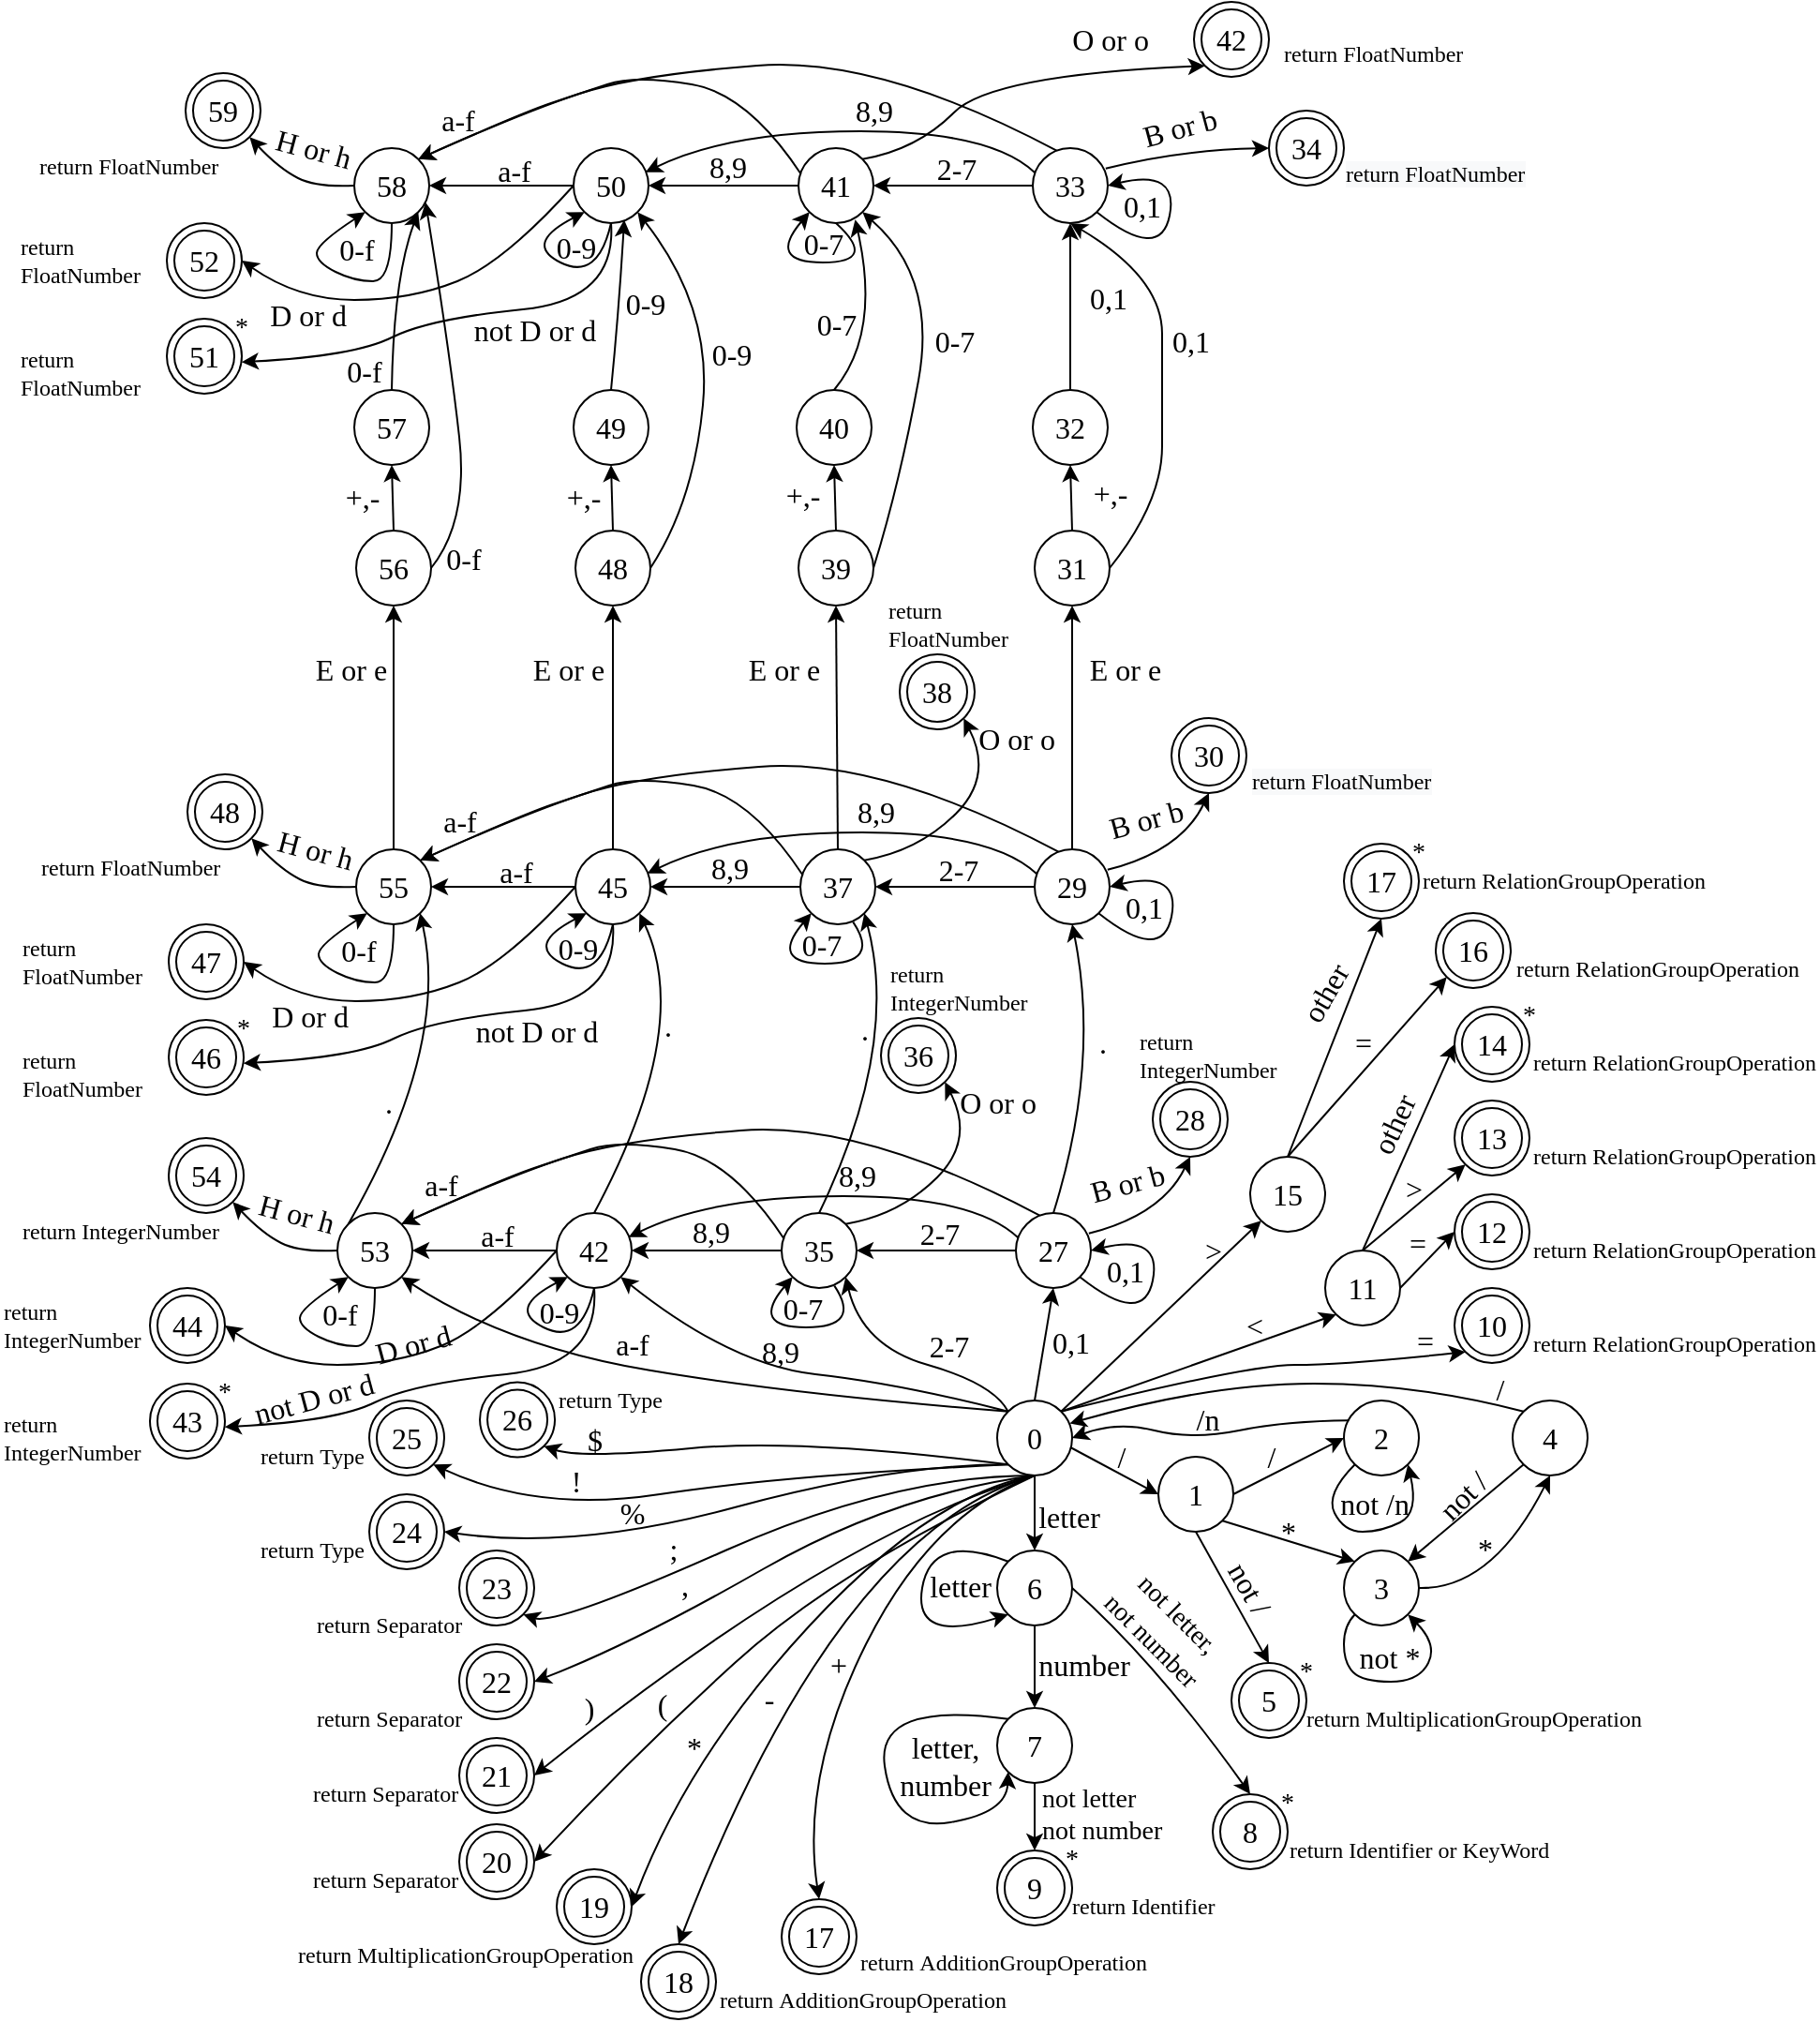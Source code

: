 <mxfile version="20.6.0" type="device"><diagram id="rxs85uNS3N4M7Owp9Nmx" name="Page-1"><mxGraphModel dx="2059" dy="618" grid="1" gridSize="10" guides="1" tooltips="1" connect="1" arrows="1" fold="1" page="1" pageScale="1" pageWidth="850" pageHeight="1100" math="0" shadow="0"><root><mxCell id="0"/><mxCell id="1" parent="0"/><mxCell id="kl1u26WVoK1NdiKgDZ8A-2" value="0" style="ellipse;whiteSpace=wrap;html=1;aspect=fixed;fontFamily=Times New Roman;fontSize=16;" parent="1" vertex="1"><mxGeometry x="402" y="756" width="40" height="40" as="geometry"/></mxCell><mxCell id="kl1u26WVoK1NdiKgDZ8A-3" value="1" style="ellipse;whiteSpace=wrap;html=1;aspect=fixed;fontFamily=Times New Roman;fontSize=16;" parent="1" vertex="1"><mxGeometry x="488" y="786" width="40" height="40" as="geometry"/></mxCell><mxCell id="kl1u26WVoK1NdiKgDZ8A-4" value="2" style="ellipse;whiteSpace=wrap;html=1;aspect=fixed;fontFamily=Times New Roman;fontSize=16;" parent="1" vertex="1"><mxGeometry x="587" y="756" width="40" height="40" as="geometry"/></mxCell><mxCell id="kl1u26WVoK1NdiKgDZ8A-5" value="3" style="ellipse;whiteSpace=wrap;html=1;aspect=fixed;fontFamily=Times New Roman;fontSize=16;" parent="1" vertex="1"><mxGeometry x="587" y="836" width="40" height="40" as="geometry"/></mxCell><mxCell id="kl1u26WVoK1NdiKgDZ8A-6" value="4" style="ellipse;whiteSpace=wrap;html=1;aspect=fixed;fontFamily=Times New Roman;fontSize=16;" parent="1" vertex="1"><mxGeometry x="677" y="756" width="40" height="40" as="geometry"/></mxCell><mxCell id="kl1u26WVoK1NdiKgDZ8A-7" value="" style="curved=1;endArrow=classic;html=1;rounded=0;fontFamily=Times New Roman;fontSize=16;exitX=0;exitY=0;exitDx=0;exitDy=0;entryX=0.967;entryY=0.306;entryDx=0;entryDy=0;entryPerimeter=0;" parent="1" source="kl1u26WVoK1NdiKgDZ8A-6" target="kl1u26WVoK1NdiKgDZ8A-2" edge="1"><mxGeometry width="50" height="50" relative="1" as="geometry"><mxPoint x="387" y="726" as="sourcePoint"/><mxPoint x="437" y="676" as="targetPoint"/><Array as="points"><mxPoint x="626" y="747"/><mxPoint x="516" y="747"/></Array></mxGeometry></mxCell><mxCell id="kl1u26WVoK1NdiKgDZ8A-31" value="/" style="edgeLabel;html=1;align=center;verticalAlign=middle;resizable=0;points=[];fontSize=16;fontFamily=Times New Roman;labelBackgroundColor=none;" parent="kl1u26WVoK1NdiKgDZ8A-7" vertex="1" connectable="0"><mxGeometry x="0.111" relative="1" as="geometry"><mxPoint x="122" y="3" as="offset"/></mxGeometry></mxCell><mxCell id="kl1u26WVoK1NdiKgDZ8A-9" value="" style="endArrow=classic;html=1;rounded=0;fontFamily=Times New Roman;fontSize=16;exitX=0.978;exitY=0.625;exitDx=0;exitDy=0;entryX=0;entryY=0.5;entryDx=0;entryDy=0;exitPerimeter=0;" parent="1" source="kl1u26WVoK1NdiKgDZ8A-2" target="kl1u26WVoK1NdiKgDZ8A-3" edge="1"><mxGeometry width="50" height="50" relative="1" as="geometry"><mxPoint x="427" y="826" as="sourcePoint"/><mxPoint x="477" y="776" as="targetPoint"/></mxGeometry></mxCell><mxCell id="kl1u26WVoK1NdiKgDZ8A-10" value="/" style="edgeLabel;html=1;align=center;verticalAlign=middle;resizable=0;points=[];fontSize=16;fontFamily=Times New Roman;labelBackgroundColor=none;" parent="kl1u26WVoK1NdiKgDZ8A-9" vertex="1" connectable="0"><mxGeometry x="-0.476" relative="1" as="geometry"><mxPoint x="14" y="-2" as="offset"/></mxGeometry></mxCell><mxCell id="kl1u26WVoK1NdiKgDZ8A-11" value="" style="endArrow=classic;html=1;rounded=0;fontFamily=Times New Roman;fontSize=16;exitX=1;exitY=0.5;exitDx=0;exitDy=0;entryX=0;entryY=0.5;entryDx=0;entryDy=0;" parent="1" source="kl1u26WVoK1NdiKgDZ8A-3" target="kl1u26WVoK1NdiKgDZ8A-4" edge="1"><mxGeometry width="50" height="50" relative="1" as="geometry"><mxPoint x="537" y="756" as="sourcePoint"/><mxPoint x="592" y="756" as="targetPoint"/></mxGeometry></mxCell><mxCell id="kl1u26WVoK1NdiKgDZ8A-12" value="/" style="edgeLabel;html=1;align=center;verticalAlign=middle;resizable=0;points=[];fontSize=16;fontFamily=Times New Roman;labelBackgroundColor=none;" parent="kl1u26WVoK1NdiKgDZ8A-11" vertex="1" connectable="0"><mxGeometry x="-0.476" relative="1" as="geometry"><mxPoint x="4" y="-12" as="offset"/></mxGeometry></mxCell><mxCell id="kl1u26WVoK1NdiKgDZ8A-13" value="" style="curved=1;endArrow=classic;html=1;rounded=0;fontFamily=Times New Roman;fontSize=16;exitX=0;exitY=1;exitDx=0;exitDy=0;entryX=1;entryY=1;entryDx=0;entryDy=0;" parent="1" source="kl1u26WVoK1NdiKgDZ8A-4" target="kl1u26WVoK1NdiKgDZ8A-4" edge="1"><mxGeometry width="50" height="50" relative="1" as="geometry"><mxPoint x="637" y="756" as="sourcePoint"/><mxPoint x="607" y="756" as="targetPoint"/><Array as="points"><mxPoint x="577" y="806"/><mxPoint x="587" y="826"/><mxPoint x="607" y="826"/><mxPoint x="627" y="816"/></Array></mxGeometry></mxCell><mxCell id="kl1u26WVoK1NdiKgDZ8A-14" value="not /n" style="edgeLabel;html=1;align=center;verticalAlign=middle;resizable=0;points=[];fontSize=16;fontFamily=Times New Roman;labelBackgroundColor=none;" parent="kl1u26WVoK1NdiKgDZ8A-13" vertex="1" connectable="0"><mxGeometry x="-0.785" relative="1" as="geometry"><mxPoint x="18" y="12" as="offset"/></mxGeometry></mxCell><mxCell id="kl1u26WVoK1NdiKgDZ8A-15" value="" style="curved=1;endArrow=classic;html=1;rounded=0;fontFamily=Times New Roman;fontSize=16;exitX=0;exitY=1;exitDx=0;exitDy=0;entryX=1;entryY=1;entryDx=0;entryDy=0;" parent="1" source="kl1u26WVoK1NdiKgDZ8A-5" target="kl1u26WVoK1NdiKgDZ8A-5" edge="1"><mxGeometry width="50" height="50" relative="1" as="geometry"><mxPoint x="641.142" y="825.998" as="sourcePoint"/><mxPoint x="627" y="820.14" as="targetPoint"/><Array as="points"><mxPoint x="587" y="876"/><mxPoint x="587" y="896"/><mxPoint x="597" y="906"/><mxPoint x="627" y="906"/><mxPoint x="637" y="886"/></Array></mxGeometry></mxCell><mxCell id="kl1u26WVoK1NdiKgDZ8A-16" value="not *" style="edgeLabel;html=1;align=center;verticalAlign=middle;resizable=0;points=[];fontSize=16;fontFamily=Times New Roman;labelBackgroundColor=none;" parent="kl1u26WVoK1NdiKgDZ8A-15" vertex="1" connectable="0"><mxGeometry x="-0.785" relative="1" as="geometry"><mxPoint x="24" y="13" as="offset"/></mxGeometry></mxCell><mxCell id="kl1u26WVoK1NdiKgDZ8A-17" value="" style="curved=1;endArrow=classic;html=1;rounded=0;fontFamily=Times New Roman;fontSize=16;exitX=0.07;exitY=0.266;exitDx=0;exitDy=0;entryX=1;entryY=0.5;entryDx=0;entryDy=0;exitPerimeter=0;" parent="1" source="kl1u26WVoK1NdiKgDZ8A-4" target="kl1u26WVoK1NdiKgDZ8A-2" edge="1"><mxGeometry width="50" height="50" relative="1" as="geometry"><mxPoint x="397" y="736" as="sourcePoint"/><mxPoint x="447" y="686" as="targetPoint"/><Array as="points"><mxPoint x="556" y="767"/><mxPoint x="506" y="777"/><mxPoint x="466" y="767"/></Array></mxGeometry></mxCell><mxCell id="kl1u26WVoK1NdiKgDZ8A-18" value="/n" style="edgeLabel;html=1;align=center;verticalAlign=middle;resizable=0;points=[];fontSize=16;fontFamily=Times New Roman;labelBackgroundColor=none;" parent="kl1u26WVoK1NdiKgDZ8A-17" vertex="1" connectable="0"><mxGeometry x="-0.124" relative="1" as="geometry"><mxPoint x="-10" y="-8" as="offset"/></mxGeometry></mxCell><mxCell id="kl1u26WVoK1NdiKgDZ8A-20" value="" style="group" parent="1" vertex="1" connectable="0"><mxGeometry x="527" y="896" width="50" height="40" as="geometry"/></mxCell><mxCell id="kl1u26WVoK1NdiKgDZ8A-1" value="5" style="ellipse;shape=doubleEllipse;whiteSpace=wrap;html=1;aspect=fixed;fontFamily=Times New Roman;fontSize=16;" parent="kl1u26WVoK1NdiKgDZ8A-20" vertex="1"><mxGeometry width="40" height="40" as="geometry"/></mxCell><mxCell id="kl1u26WVoK1NdiKgDZ8A-19" value="*" style="text;html=1;strokeColor=none;fillColor=none;align=center;verticalAlign=middle;whiteSpace=wrap;rounded=0;fontFamily=Times New Roman;fontSize=14;" parent="kl1u26WVoK1NdiKgDZ8A-20" vertex="1"><mxGeometry x="30" width="20" height="10" as="geometry"/></mxCell><mxCell id="kl1u26WVoK1NdiKgDZ8A-21" value="" style="endArrow=classic;html=1;rounded=0;fontFamily=Times New Roman;fontSize=16;exitX=0.5;exitY=1;exitDx=0;exitDy=0;entryX=0.5;entryY=0;entryDx=0;entryDy=0;" parent="1" source="kl1u26WVoK1NdiKgDZ8A-3" target="kl1u26WVoK1NdiKgDZ8A-1" edge="1"><mxGeometry width="50" height="50" relative="1" as="geometry"><mxPoint x="377" y="906" as="sourcePoint"/><mxPoint x="427" y="856" as="targetPoint"/></mxGeometry></mxCell><mxCell id="kl1u26WVoK1NdiKgDZ8A-22" value="not /" style="edgeLabel;html=1;align=center;verticalAlign=middle;resizable=0;points=[];fontSize=16;fontFamily=Times New Roman;labelBackgroundColor=none;rotation=60;" parent="kl1u26WVoK1NdiKgDZ8A-21" vertex="1" connectable="0"><mxGeometry x="-0.47" relative="1" as="geometry"><mxPoint x="19" y="11" as="offset"/></mxGeometry></mxCell><mxCell id="kl1u26WVoK1NdiKgDZ8A-23" value="" style="endArrow=classic;html=1;rounded=0;fontFamily=Times New Roman;fontSize=16;exitX=1;exitY=1;exitDx=0;exitDy=0;entryX=0;entryY=0;entryDx=0;entryDy=0;" parent="1" source="kl1u26WVoK1NdiKgDZ8A-3" target="kl1u26WVoK1NdiKgDZ8A-5" edge="1"><mxGeometry width="50" height="50" relative="1" as="geometry"><mxPoint x="287" y="766" as="sourcePoint"/><mxPoint x="337" y="716" as="targetPoint"/></mxGeometry></mxCell><mxCell id="kl1u26WVoK1NdiKgDZ8A-24" value="*" style="edgeLabel;html=1;align=center;verticalAlign=middle;resizable=0;points=[];fontSize=16;fontFamily=Times New Roman;labelBackgroundColor=none;" parent="kl1u26WVoK1NdiKgDZ8A-23" vertex="1" connectable="0"><mxGeometry x="0.448" y="-1" relative="1" as="geometry"><mxPoint x="-16" y="-11" as="offset"/></mxGeometry></mxCell><mxCell id="kl1u26WVoK1NdiKgDZ8A-27" value="return MultiplicationGroupOperation" style="text;html=1;strokeColor=none;fillColor=none;align=left;verticalAlign=middle;whiteSpace=wrap;rounded=0;labelBackgroundColor=none;fontFamily=Times New Roman;fontSize=12;" parent="1" vertex="1"><mxGeometry x="565" y="916" width="182" height="20" as="geometry"/></mxCell><mxCell id="kl1u26WVoK1NdiKgDZ8A-32" value="" style="endArrow=classic;html=1;rounded=0;fontFamily=Times New Roman;fontSize=16;exitX=0;exitY=1;exitDx=0;exitDy=0;entryX=1;entryY=0;entryDx=0;entryDy=0;" parent="1" source="kl1u26WVoK1NdiKgDZ8A-6" target="kl1u26WVoK1NdiKgDZ8A-5" edge="1"><mxGeometry width="50" height="50" relative="1" as="geometry"><mxPoint x="287" y="766" as="sourcePoint"/><mxPoint x="337" y="716" as="targetPoint"/></mxGeometry></mxCell><mxCell id="kl1u26WVoK1NdiKgDZ8A-33" value="not /" style="edgeLabel;html=1;align=center;verticalAlign=middle;resizable=0;points=[];fontSize=16;fontFamily=Times New Roman;labelBackgroundColor=none;rotation=-45;" parent="kl1u26WVoK1NdiKgDZ8A-32" vertex="1" connectable="0"><mxGeometry x="-0.364" y="-1" relative="1" as="geometry"><mxPoint x="-13" y="1" as="offset"/></mxGeometry></mxCell><mxCell id="kl1u26WVoK1NdiKgDZ8A-38" value="6" style="ellipse;whiteSpace=wrap;html=1;aspect=fixed;fontFamily=Times New Roman;fontSize=16;" parent="1" vertex="1"><mxGeometry x="402" y="836" width="40" height="40" as="geometry"/></mxCell><mxCell id="kl1u26WVoK1NdiKgDZ8A-39" value="7" style="ellipse;whiteSpace=wrap;html=1;aspect=fixed;fontFamily=Times New Roman;fontSize=16;" parent="1" vertex="1"><mxGeometry x="402" y="920" width="40" height="40" as="geometry"/></mxCell><mxCell id="kl1u26WVoK1NdiKgDZ8A-41" value="" style="group" parent="1" vertex="1" connectable="0"><mxGeometry x="402" y="996" width="50" height="40" as="geometry"/></mxCell><mxCell id="kl1u26WVoK1NdiKgDZ8A-42" value="9" style="ellipse;shape=doubleEllipse;whiteSpace=wrap;html=1;aspect=fixed;fontFamily=Times New Roman;fontSize=16;" parent="kl1u26WVoK1NdiKgDZ8A-41" vertex="1"><mxGeometry width="40" height="40" as="geometry"/></mxCell><mxCell id="kl1u26WVoK1NdiKgDZ8A-43" value="*" style="text;html=1;strokeColor=none;fillColor=none;align=center;verticalAlign=middle;whiteSpace=wrap;rounded=0;fontFamily=Times New Roman;fontSize=14;" parent="kl1u26WVoK1NdiKgDZ8A-41" vertex="1"><mxGeometry x="30" width="20" height="10" as="geometry"/></mxCell><mxCell id="kl1u26WVoK1NdiKgDZ8A-44" value="" style="group" parent="1" vertex="1" connectable="0"><mxGeometry x="517" y="966" width="50" height="40" as="geometry"/></mxCell><mxCell id="kl1u26WVoK1NdiKgDZ8A-45" value="8" style="ellipse;shape=doubleEllipse;whiteSpace=wrap;html=1;aspect=fixed;fontFamily=Times New Roman;fontSize=16;" parent="kl1u26WVoK1NdiKgDZ8A-44" vertex="1"><mxGeometry width="40" height="40" as="geometry"/></mxCell><mxCell id="kl1u26WVoK1NdiKgDZ8A-46" value="*" style="text;html=1;strokeColor=none;fillColor=none;align=center;verticalAlign=middle;whiteSpace=wrap;rounded=0;fontFamily=Times New Roman;fontSize=14;" parent="kl1u26WVoK1NdiKgDZ8A-44" vertex="1"><mxGeometry x="30" width="20" height="10" as="geometry"/></mxCell><mxCell id="kl1u26WVoK1NdiKgDZ8A-47" value="" style="endArrow=classic;html=1;rounded=0;fontFamily=Times New Roman;fontSize=16;exitX=0.5;exitY=1;exitDx=0;exitDy=0;entryX=0.5;entryY=0;entryDx=0;entryDy=0;" parent="1" source="kl1u26WVoK1NdiKgDZ8A-2" target="kl1u26WVoK1NdiKgDZ8A-38" edge="1"><mxGeometry width="50" height="50" relative="1" as="geometry"><mxPoint x="177" y="930" as="sourcePoint"/><mxPoint x="227.0" y="880" as="targetPoint"/></mxGeometry></mxCell><mxCell id="kl1u26WVoK1NdiKgDZ8A-48" value="letter" style="edgeLabel;html=1;align=center;verticalAlign=middle;resizable=0;points=[];fontSize=16;fontFamily=Times New Roman;labelBackgroundColor=none;" parent="kl1u26WVoK1NdiKgDZ8A-47" vertex="1" connectable="0"><mxGeometry x="0.367" y="2" relative="1" as="geometry"><mxPoint x="16" y="-6" as="offset"/></mxGeometry></mxCell><mxCell id="kl1u26WVoK1NdiKgDZ8A-49" value="" style="endArrow=classic;html=1;rounded=0;fontFamily=Times New Roman;fontSize=16;exitX=0.5;exitY=1;exitDx=0;exitDy=0;" parent="1" source="kl1u26WVoK1NdiKgDZ8A-38" target="kl1u26WVoK1NdiKgDZ8A-39" edge="1"><mxGeometry width="50" height="50" relative="1" as="geometry"><mxPoint x="432" y="806" as="sourcePoint"/><mxPoint x="432" y="846" as="targetPoint"/></mxGeometry></mxCell><mxCell id="kl1u26WVoK1NdiKgDZ8A-50" value="number" style="edgeLabel;html=1;align=center;verticalAlign=middle;resizable=0;points=[];fontSize=16;fontFamily=Times New Roman;labelBackgroundColor=none;" parent="kl1u26WVoK1NdiKgDZ8A-49" vertex="1" connectable="0"><mxGeometry x="0.367" y="2" relative="1" as="geometry"><mxPoint x="24" y="-9" as="offset"/></mxGeometry></mxCell><mxCell id="kl1u26WVoK1NdiKgDZ8A-51" value="" style="endArrow=classic;html=1;rounded=0;fontFamily=Times New Roman;fontSize=16;exitX=0.5;exitY=1;exitDx=0;exitDy=0;entryX=0.5;entryY=0;entryDx=0;entryDy=0;" parent="1" source="kl1u26WVoK1NdiKgDZ8A-39" target="kl1u26WVoK1NdiKgDZ8A-42" edge="1"><mxGeometry width="50" height="50" relative="1" as="geometry"><mxPoint x="432" y="886" as="sourcePoint"/><mxPoint x="432" y="930" as="targetPoint"/></mxGeometry></mxCell><mxCell id="kl1u26WVoK1NdiKgDZ8A-52" value="not letter&lt;br style=&quot;font-size: 14px;&quot;&gt;not number" style="edgeLabel;html=1;align=left;verticalAlign=middle;resizable=0;points=[];fontSize=14;fontFamily=Times New Roman;labelBackgroundColor=none;spacing=0;spacingBottom=1;" parent="kl1u26WVoK1NdiKgDZ8A-51" vertex="1" connectable="0"><mxGeometry x="0.367" y="2" relative="1" as="geometry"><mxPoint x="2" y="-7" as="offset"/></mxGeometry></mxCell><mxCell id="kl1u26WVoK1NdiKgDZ8A-55" value="" style="curved=1;endArrow=classic;html=1;rounded=0;fontFamily=Times New Roman;fontSize=16;exitX=1;exitY=0.5;exitDx=0;exitDy=0;entryX=0.5;entryY=0;entryDx=0;entryDy=0;" parent="1" source="kl1u26WVoK1NdiKgDZ8A-38" target="kl1u26WVoK1NdiKgDZ8A-45" edge="1"><mxGeometry width="50" height="50" relative="1" as="geometry"><mxPoint x="237.0" y="850" as="sourcePoint"/><mxPoint x="287.0" y="800" as="targetPoint"/><Array as="points"><mxPoint x="487" y="896"/></Array></mxGeometry></mxCell><mxCell id="kl1u26WVoK1NdiKgDZ8A-56" value="&lt;span style=&quot;font-size: 14px;&quot;&gt;not letter,&lt;/span&gt;&lt;br style=&quot;font-size: 14px;&quot;&gt;&lt;span style=&quot;font-size: 14px;&quot;&gt;not number&lt;/span&gt;" style="edgeLabel;html=1;align=center;verticalAlign=middle;resizable=0;points=[];fontSize=16;fontFamily=Times New Roman;labelBackgroundColor=none;rotation=45;labelPosition=center;verticalLabelPosition=middle;spacing=0;arcSize=12;imageWidth=24;" parent="kl1u26WVoK1NdiKgDZ8A-55" vertex="1" connectable="0"><mxGeometry x="0.189" y="-3" relative="1" as="geometry"><mxPoint x="-8" y="-44" as="offset"/></mxGeometry></mxCell><mxCell id="kl1u26WVoK1NdiKgDZ8A-57" value="return Identifier or KeyWord" style="text;html=1;strokeColor=none;fillColor=none;align=left;verticalAlign=middle;whiteSpace=wrap;rounded=0;labelBackgroundColor=none;fontFamily=Times New Roman;fontSize=12;" parent="1" vertex="1"><mxGeometry x="556" y="986" width="142" height="20" as="geometry"/></mxCell><mxCell id="kl1u26WVoK1NdiKgDZ8A-58" value="return Identifier" style="text;html=1;strokeColor=none;fillColor=none;align=left;verticalAlign=middle;whiteSpace=wrap;rounded=0;labelBackgroundColor=none;fontFamily=Times New Roman;fontSize=12;" parent="1" vertex="1"><mxGeometry x="440" y="1016" width="88" height="20" as="geometry"/></mxCell><mxCell id="kl1u26WVoK1NdiKgDZ8A-59" value="" style="curved=1;endArrow=classic;html=1;rounded=0;fontFamily=Times New Roman;fontSize=16;exitX=0;exitY=0;exitDx=0;exitDy=0;entryX=0;entryY=1;entryDx=0;entryDy=0;" parent="1" source="kl1u26WVoK1NdiKgDZ8A-38" target="kl1u26WVoK1NdiKgDZ8A-38" edge="1"><mxGeometry width="50" height="50" relative="1" as="geometry"><mxPoint x="237" y="850.0" as="sourcePoint"/><mxPoint x="287.0" y="800.0" as="targetPoint"/><Array as="points"><mxPoint x="367" y="826"/><mxPoint x="357" y="886"/></Array></mxGeometry></mxCell><mxCell id="kl1u26WVoK1NdiKgDZ8A-60" value="letter" style="edgeLabel;html=1;align=center;verticalAlign=middle;resizable=0;points=[];fontSize=16;fontFamily=Times New Roman;labelBackgroundColor=none;" parent="kl1u26WVoK1NdiKgDZ8A-59" vertex="1" connectable="0"><mxGeometry x="0.189" y="-3" relative="1" as="geometry"><mxPoint x="26" y="-20" as="offset"/></mxGeometry></mxCell><mxCell id="kl1u26WVoK1NdiKgDZ8A-61" value="" style="curved=1;endArrow=classic;html=1;rounded=0;fontFamily=Times New Roman;fontSize=16;exitX=0;exitY=0;exitDx=0;exitDy=0;entryX=0;entryY=1;entryDx=0;entryDy=0;" parent="1" source="kl1u26WVoK1NdiKgDZ8A-39" target="kl1u26WVoK1NdiKgDZ8A-39" edge="1"><mxGeometry width="50" height="50" relative="1" as="geometry"><mxPoint x="297.0" y="970" as="sourcePoint"/><mxPoint x="347.0" y="920" as="targetPoint"/><Array as="points"><mxPoint x="337" y="916"/><mxPoint x="347" y="986"/><mxPoint x="407" y="976"/></Array></mxGeometry></mxCell><mxCell id="kl1u26WVoK1NdiKgDZ8A-62" value="letter,&lt;br&gt;number" style="edgeLabel;html=1;align=center;verticalAlign=middle;resizable=0;points=[];fontSize=16;fontFamily=Times New Roman;labelBackgroundColor=none;" parent="kl1u26WVoK1NdiKgDZ8A-61" vertex="1" connectable="0"><mxGeometry x="0.189" y="-3" relative="1" as="geometry"><mxPoint x="31" y="-27" as="offset"/></mxGeometry></mxCell><mxCell id="cdcfVTU8-J88Fc1phDYD-2" value="11" style="ellipse;whiteSpace=wrap;html=1;aspect=fixed;fontFamily=Times New Roman;fontSize=16;" parent="1" vertex="1"><mxGeometry x="577" y="676" width="40" height="40" as="geometry"/></mxCell><mxCell id="cdcfVTU8-J88Fc1phDYD-3" value="15" style="ellipse;whiteSpace=wrap;html=1;aspect=fixed;fontFamily=Times New Roman;fontSize=16;" parent="1" vertex="1"><mxGeometry x="537" y="626" width="40" height="40" as="geometry"/></mxCell><mxCell id="cdcfVTU8-J88Fc1phDYD-6" value="" style="endArrow=classic;html=1;rounded=0;fontFamily=Times New Roman;fontSize=16;exitX=1;exitY=0;exitDx=0;exitDy=0;entryX=0;entryY=1;entryDx=0;entryDy=0;" parent="1" source="kl1u26WVoK1NdiKgDZ8A-2" target="cdcfVTU8-J88Fc1phDYD-2" edge="1"><mxGeometry width="50" height="50" relative="1" as="geometry"><mxPoint x="315" y="776" as="sourcePoint"/><mxPoint x="377" y="716" as="targetPoint"/></mxGeometry></mxCell><mxCell id="cdcfVTU8-J88Fc1phDYD-7" value="&amp;lt;" style="edgeLabel;html=1;align=center;verticalAlign=middle;resizable=0;points=[];fontSize=16;fontFamily=Times New Roman;labelBackgroundColor=none;" parent="cdcfVTU8-J88Fc1phDYD-6" vertex="1" connectable="0"><mxGeometry x="0.367" y="2" relative="1" as="geometry"><mxPoint x="3" y="-9" as="offset"/></mxGeometry></mxCell><mxCell id="cdcfVTU8-J88Fc1phDYD-8" value="" style="endArrow=classic;html=1;rounded=0;fontFamily=Times New Roman;fontSize=16;exitX=1;exitY=0;exitDx=0;exitDy=0;entryX=0;entryY=1;entryDx=0;entryDy=0;" parent="1" source="kl1u26WVoK1NdiKgDZ8A-2" target="cdcfVTU8-J88Fc1phDYD-3" edge="1"><mxGeometry width="50" height="50" relative="1" as="geometry"><mxPoint x="315" y="766" as="sourcePoint"/><mxPoint x="377" y="706" as="targetPoint"/></mxGeometry></mxCell><mxCell id="cdcfVTU8-J88Fc1phDYD-9" value="&amp;gt;" style="edgeLabel;html=1;align=center;verticalAlign=middle;resizable=0;points=[];fontSize=16;fontFamily=Times New Roman;labelBackgroundColor=none;" parent="cdcfVTU8-J88Fc1phDYD-8" vertex="1" connectable="0"><mxGeometry x="0.367" y="2" relative="1" as="geometry"><mxPoint x="9" y="-15" as="offset"/></mxGeometry></mxCell><mxCell id="cdcfVTU8-J88Fc1phDYD-11" value="13" style="ellipse;shape=doubleEllipse;whiteSpace=wrap;html=1;aspect=fixed;fontFamily=Times New Roman;fontSize=16;container=0;" parent="1" vertex="1"><mxGeometry x="646" y="596" width="40" height="40" as="geometry"/></mxCell><mxCell id="cdcfVTU8-J88Fc1phDYD-14" value="12" style="ellipse;shape=doubleEllipse;whiteSpace=wrap;html=1;aspect=fixed;fontFamily=Times New Roman;fontSize=16;container=0;" parent="1" vertex="1"><mxGeometry x="646" y="646" width="40" height="40" as="geometry"/></mxCell><mxCell id="cdcfVTU8-J88Fc1phDYD-15" value="10" style="ellipse;shape=doubleEllipse;whiteSpace=wrap;html=1;aspect=fixed;fontFamily=Times New Roman;fontSize=16;container=0;" parent="1" vertex="1"><mxGeometry x="646" y="696" width="40" height="40" as="geometry"/></mxCell><mxCell id="cdcfVTU8-J88Fc1phDYD-16" value="16" style="ellipse;shape=doubleEllipse;whiteSpace=wrap;html=1;aspect=fixed;fontFamily=Times New Roman;fontSize=16;container=0;" parent="1" vertex="1"><mxGeometry x="636" y="496" width="40" height="40" as="geometry"/></mxCell><mxCell id="cdcfVTU8-J88Fc1phDYD-18" value="return RelationGroupOperation" style="text;html=1;strokeColor=none;fillColor=none;align=left;verticalAlign=middle;whiteSpace=wrap;rounded=0;labelBackgroundColor=none;fontFamily=Times New Roman;fontSize=12;" parent="1" vertex="1"><mxGeometry x="686" y="716" width="153" height="20" as="geometry"/></mxCell><mxCell id="cdcfVTU8-J88Fc1phDYD-19" value="" style="group" parent="1" vertex="1" connectable="0"><mxGeometry x="646" y="546" width="50" height="40" as="geometry"/></mxCell><mxCell id="cdcfVTU8-J88Fc1phDYD-20" value="14" style="ellipse;shape=doubleEllipse;whiteSpace=wrap;html=1;aspect=fixed;fontFamily=Times New Roman;fontSize=16;" parent="cdcfVTU8-J88Fc1phDYD-19" vertex="1"><mxGeometry width="40" height="40" as="geometry"/></mxCell><mxCell id="cdcfVTU8-J88Fc1phDYD-21" value="*" style="text;html=1;strokeColor=none;fillColor=none;align=center;verticalAlign=middle;whiteSpace=wrap;rounded=0;fontFamily=Times New Roman;fontSize=14;" parent="cdcfVTU8-J88Fc1phDYD-19" vertex="1"><mxGeometry x="30" width="20" height="10" as="geometry"/></mxCell><mxCell id="cdcfVTU8-J88Fc1phDYD-22" value="" style="group" parent="1" vertex="1" connectable="0"><mxGeometry x="587" y="459" width="50" height="40" as="geometry"/></mxCell><mxCell id="cdcfVTU8-J88Fc1phDYD-23" value="17" style="ellipse;shape=doubleEllipse;whiteSpace=wrap;html=1;aspect=fixed;fontFamily=Times New Roman;fontSize=16;" parent="cdcfVTU8-J88Fc1phDYD-22" vertex="1"><mxGeometry width="40" height="40" as="geometry"/></mxCell><mxCell id="cdcfVTU8-J88Fc1phDYD-24" value="*" style="text;html=1;strokeColor=none;fillColor=none;align=center;verticalAlign=middle;whiteSpace=wrap;rounded=0;fontFamily=Times New Roman;fontSize=14;" parent="cdcfVTU8-J88Fc1phDYD-22" vertex="1"><mxGeometry x="30" width="20" height="10" as="geometry"/></mxCell><mxCell id="cdcfVTU8-J88Fc1phDYD-25" value="" style="endArrow=classic;html=1;rounded=0;fontFamily=Times New Roman;fontSize=16;exitX=1;exitY=0.5;exitDx=0;exitDy=0;entryX=0;entryY=0.5;entryDx=0;entryDy=0;" parent="1" source="cdcfVTU8-J88Fc1phDYD-2" target="cdcfVTU8-J88Fc1phDYD-14" edge="1"><mxGeometry width="50" height="50" relative="1" as="geometry"><mxPoint x="377" y="666" as="sourcePoint"/><mxPoint x="427" y="616" as="targetPoint"/></mxGeometry></mxCell><mxCell id="cdcfVTU8-J88Fc1phDYD-26" value="=" style="edgeLabel;html=1;align=center;verticalAlign=middle;resizable=0;points=[];fontSize=16;fontFamily=Times New Roman;labelBackgroundColor=none;" parent="cdcfVTU8-J88Fc1phDYD-25" vertex="1" connectable="0"><mxGeometry x="0.367" y="2" relative="1" as="geometry"><mxPoint x="-10" y="-2" as="offset"/></mxGeometry></mxCell><mxCell id="cdcfVTU8-J88Fc1phDYD-27" value="" style="endArrow=classic;html=1;rounded=0;fontFamily=Times New Roman;fontSize=16;exitX=0.5;exitY=0;exitDx=0;exitDy=0;entryX=0;entryY=1;entryDx=0;entryDy=0;" parent="1" source="cdcfVTU8-J88Fc1phDYD-2" target="cdcfVTU8-J88Fc1phDYD-11" edge="1"><mxGeometry width="50" height="50" relative="1" as="geometry"><mxPoint x="502" y="646" as="sourcePoint"/><mxPoint x="547" y="636" as="targetPoint"/></mxGeometry></mxCell><mxCell id="cdcfVTU8-J88Fc1phDYD-28" value="&amp;gt;" style="edgeLabel;html=1;align=center;verticalAlign=middle;resizable=0;points=[];fontSize=16;fontFamily=Times New Roman;labelBackgroundColor=none;" parent="cdcfVTU8-J88Fc1phDYD-27" vertex="1" connectable="0"><mxGeometry x="0.367" y="2" relative="1" as="geometry"><mxPoint x="-10" as="offset"/></mxGeometry></mxCell><mxCell id="cdcfVTU8-J88Fc1phDYD-29" value="" style="endArrow=classic;html=1;rounded=0;fontFamily=Times New Roman;fontSize=16;exitX=0.5;exitY=0;exitDx=0;exitDy=0;entryX=0;entryY=0.5;entryDx=0;entryDy=0;" parent="1" source="cdcfVTU8-J88Fc1phDYD-2" target="cdcfVTU8-J88Fc1phDYD-20" edge="1"><mxGeometry width="50" height="50" relative="1" as="geometry"><mxPoint x="482" y="626" as="sourcePoint"/><mxPoint x="437" y="586" as="targetPoint"/></mxGeometry></mxCell><mxCell id="cdcfVTU8-J88Fc1phDYD-30" value="other" style="edgeLabel;html=1;align=center;verticalAlign=middle;resizable=0;points=[];fontSize=16;fontFamily=Times New Roman;labelBackgroundColor=none;rotation=-65;" parent="cdcfVTU8-J88Fc1phDYD-29" vertex="1" connectable="0"><mxGeometry x="0.367" y="2" relative="1" as="geometry"><mxPoint x="-16" y="9" as="offset"/></mxGeometry></mxCell><mxCell id="cdcfVTU8-J88Fc1phDYD-31" value="return RelationGroupOperation" style="text;html=1;strokeColor=none;fillColor=none;align=left;verticalAlign=middle;whiteSpace=wrap;rounded=0;labelBackgroundColor=none;fontFamily=Times New Roman;fontSize=12;" parent="1" vertex="1"><mxGeometry x="686" y="666" width="153" height="20" as="geometry"/></mxCell><mxCell id="cdcfVTU8-J88Fc1phDYD-32" value="return RelationGroupOperation" style="text;html=1;strokeColor=none;fillColor=none;align=left;verticalAlign=middle;whiteSpace=wrap;rounded=0;labelBackgroundColor=none;fontFamily=Times New Roman;fontSize=12;" parent="1" vertex="1"><mxGeometry x="686" y="616" width="153" height="20" as="geometry"/></mxCell><mxCell id="cdcfVTU8-J88Fc1phDYD-33" value="return RelationGroupOperation" style="text;html=1;strokeColor=none;fillColor=none;align=left;verticalAlign=middle;whiteSpace=wrap;rounded=0;labelBackgroundColor=none;fontFamily=Times New Roman;fontSize=12;" parent="1" vertex="1"><mxGeometry x="686" y="566" width="154" height="20" as="geometry"/></mxCell><mxCell id="cdcfVTU8-J88Fc1phDYD-34" value="" style="endArrow=classic;html=1;rounded=0;fontFamily=Times New Roman;fontSize=16;exitX=0.5;exitY=0;exitDx=0;exitDy=0;entryX=0.5;entryY=1;entryDx=0;entryDy=0;" parent="1" source="cdcfVTU8-J88Fc1phDYD-3" target="cdcfVTU8-J88Fc1phDYD-23" edge="1"><mxGeometry width="50" height="50" relative="1" as="geometry"><mxPoint x="316.998" y="608.928" as="sourcePoint"/><mxPoint x="296.14" y="563.07" as="targetPoint"/></mxGeometry></mxCell><mxCell id="cdcfVTU8-J88Fc1phDYD-35" value="other" style="edgeLabel;html=1;align=center;verticalAlign=middle;resizable=0;points=[];fontSize=16;fontFamily=Times New Roman;labelBackgroundColor=none;rotation=-60;" parent="cdcfVTU8-J88Fc1phDYD-34" vertex="1" connectable="0"><mxGeometry x="0.367" y="2" relative="1" as="geometry"><mxPoint x="-13" y="1" as="offset"/></mxGeometry></mxCell><mxCell id="cdcfVTU8-J88Fc1phDYD-37" value="" style="endArrow=classic;html=1;rounded=0;fontFamily=Times New Roman;fontSize=16;exitX=0.5;exitY=0;exitDx=0;exitDy=0;entryX=0;entryY=1;entryDx=0;entryDy=0;" parent="1" source="cdcfVTU8-J88Fc1phDYD-3" target="cdcfVTU8-J88Fc1phDYD-16" edge="1"><mxGeometry width="50" height="50" relative="1" as="geometry"><mxPoint x="502" y="646" as="sourcePoint"/><mxPoint x="547" y="636" as="targetPoint"/></mxGeometry></mxCell><mxCell id="cdcfVTU8-J88Fc1phDYD-38" value="=" style="edgeLabel;html=1;align=center;verticalAlign=middle;resizable=0;points=[];fontSize=16;fontFamily=Times New Roman;labelBackgroundColor=none;" parent="cdcfVTU8-J88Fc1phDYD-37" vertex="1" connectable="0"><mxGeometry x="0.367" y="2" relative="1" as="geometry"><mxPoint x="-17" y="6" as="offset"/></mxGeometry></mxCell><mxCell id="cdcfVTU8-J88Fc1phDYD-39" value="return RelationGroupOperation" style="text;html=1;strokeColor=none;fillColor=none;align=left;verticalAlign=middle;whiteSpace=wrap;rounded=0;labelBackgroundColor=none;fontFamily=Times New Roman;fontSize=12;" parent="1" vertex="1"><mxGeometry x="677" y="516" width="158" height="20" as="geometry"/></mxCell><mxCell id="cdcfVTU8-J88Fc1phDYD-40" value="17" style="ellipse;shape=doubleEllipse;whiteSpace=wrap;html=1;aspect=fixed;fontFamily=Times New Roman;fontSize=16;container=0;" parent="1" vertex="1"><mxGeometry x="287" y="1022" width="40" height="40" as="geometry"/></mxCell><mxCell id="cdcfVTU8-J88Fc1phDYD-41" value="" style="curved=1;endArrow=classic;html=1;rounded=0;fontFamily=Times New Roman;fontSize=16;exitX=0.5;exitY=1;exitDx=0;exitDy=0;entryX=0.5;entryY=0;entryDx=0;entryDy=0;" parent="1" source="kl1u26WVoK1NdiKgDZ8A-2" target="cdcfVTU8-J88Fc1phDYD-40" edge="1"><mxGeometry width="50" height="50" relative="1" as="geometry"><mxPoint x="97" y="746.0" as="sourcePoint"/><mxPoint x="147" y="696" as="targetPoint"/><Array as="points"><mxPoint x="367" y="816"/><mxPoint x="297" y="956"/></Array></mxGeometry></mxCell><mxCell id="cdcfVTU8-J88Fc1phDYD-42" value="+" style="edgeLabel;html=1;align=center;verticalAlign=middle;resizable=0;points=[];fontSize=16;fontFamily=Times New Roman;labelBackgroundColor=none;" parent="cdcfVTU8-J88Fc1phDYD-41" vertex="1" connectable="0"><mxGeometry x="0.189" y="-3" relative="1" as="geometry"><mxPoint x="1" y="-15" as="offset"/></mxGeometry></mxCell><mxCell id="cdcfVTU8-J88Fc1phDYD-43" value="18" style="ellipse;shape=doubleEllipse;whiteSpace=wrap;html=1;aspect=fixed;fontFamily=Times New Roman;fontSize=16;container=0;" parent="1" vertex="1"><mxGeometry x="212" y="1046" width="40" height="40" as="geometry"/></mxCell><mxCell id="cdcfVTU8-J88Fc1phDYD-44" value="" style="curved=1;endArrow=classic;html=1;rounded=0;fontFamily=Times New Roman;fontSize=16;exitX=0.5;exitY=1;exitDx=0;exitDy=0;entryX=0.5;entryY=0;entryDx=0;entryDy=0;" parent="1" source="kl1u26WVoK1NdiKgDZ8A-2" target="cdcfVTU8-J88Fc1phDYD-43" edge="1"><mxGeometry width="50" height="50" relative="1" as="geometry"><mxPoint x="97" y="746.0" as="sourcePoint"/><mxPoint x="147" y="696" as="targetPoint"/><Array as="points"><mxPoint x="317" y="826"/></Array></mxGeometry></mxCell><mxCell id="cdcfVTU8-J88Fc1phDYD-45" value="-" style="edgeLabel;html=1;align=center;verticalAlign=middle;resizable=0;points=[];fontSize=16;fontFamily=Times New Roman;labelBackgroundColor=none;" parent="cdcfVTU8-J88Fc1phDYD-44" vertex="1" connectable="0"><mxGeometry x="0.189" y="-3" relative="1" as="geometry"><mxPoint as="offset"/></mxGeometry></mxCell><mxCell id="cdcfVTU8-J88Fc1phDYD-46" value="return&amp;nbsp;AdditionGroupOperation" style="text;html=1;strokeColor=none;fillColor=none;align=left;verticalAlign=middle;whiteSpace=wrap;rounded=0;labelBackgroundColor=none;fontFamily=Times New Roman;fontSize=12;" parent="1" vertex="1"><mxGeometry x="327" y="1046" width="158" height="20" as="geometry"/></mxCell><mxCell id="cdcfVTU8-J88Fc1phDYD-47" value="return&amp;nbsp;AdditionGroupOperation" style="text;html=1;strokeColor=none;fillColor=none;align=left;verticalAlign=middle;whiteSpace=wrap;rounded=0;labelBackgroundColor=none;fontFamily=Times New Roman;fontSize=12;" parent="1" vertex="1"><mxGeometry x="252" y="1066" width="158" height="20" as="geometry"/></mxCell><mxCell id="cdcfVTU8-J88Fc1phDYD-48" value="19" style="ellipse;shape=doubleEllipse;whiteSpace=wrap;html=1;aspect=fixed;fontFamily=Times New Roman;fontSize=16;container=0;" parent="1" vertex="1"><mxGeometry x="167" y="1006" width="40" height="40" as="geometry"/></mxCell><mxCell id="cdcfVTU8-J88Fc1phDYD-49" value="" style="curved=1;endArrow=classic;html=1;rounded=0;fontFamily=Times New Roman;fontSize=16;exitX=0.5;exitY=1;exitDx=0;exitDy=0;entryX=1;entryY=0.5;entryDx=0;entryDy=0;" parent="1" source="kl1u26WVoK1NdiKgDZ8A-2" target="cdcfVTU8-J88Fc1phDYD-48" edge="1"><mxGeometry width="50" height="50" relative="1" as="geometry"><mxPoint x="97" y="746.0" as="sourcePoint"/><mxPoint x="147" y="696" as="targetPoint"/><Array as="points"><mxPoint x="367" y="806"/><mxPoint x="237" y="946"/></Array></mxGeometry></mxCell><mxCell id="cdcfVTU8-J88Fc1phDYD-50" value="*" style="edgeLabel;html=1;align=center;verticalAlign=middle;resizable=0;points=[];fontSize=16;fontFamily=Times New Roman;labelBackgroundColor=none;" parent="cdcfVTU8-J88Fc1phDYD-49" vertex="1" connectable="0"><mxGeometry x="0.189" y="-3" relative="1" as="geometry"><mxPoint x="-29" y="33" as="offset"/></mxGeometry></mxCell><mxCell id="cdcfVTU8-J88Fc1phDYD-51" value="return&amp;nbsp;MultiplicationGroupOperation" style="text;html=1;strokeColor=none;fillColor=none;align=left;verticalAlign=middle;whiteSpace=wrap;rounded=0;labelBackgroundColor=none;fontFamily=Times New Roman;fontSize=12;" parent="1" vertex="1"><mxGeometry x="27" y="1042" width="158" height="20" as="geometry"/></mxCell><mxCell id="cdcfVTU8-J88Fc1phDYD-52" value="20" style="ellipse;shape=doubleEllipse;whiteSpace=wrap;html=1;aspect=fixed;fontFamily=Times New Roman;fontSize=16;container=0;" parent="1" vertex="1"><mxGeometry x="115" y="982" width="40" height="40" as="geometry"/></mxCell><mxCell id="cdcfVTU8-J88Fc1phDYD-53" value="return&amp;nbsp;Separator" style="text;html=1;strokeColor=none;fillColor=none;align=left;verticalAlign=middle;whiteSpace=wrap;rounded=0;labelBackgroundColor=none;fontFamily=Times New Roman;fontSize=12;" parent="1" vertex="1"><mxGeometry x="35" y="1002" width="80" height="20" as="geometry"/></mxCell><mxCell id="cdcfVTU8-J88Fc1phDYD-54" value="21" style="ellipse;shape=doubleEllipse;whiteSpace=wrap;html=1;aspect=fixed;fontFamily=Times New Roman;fontSize=16;container=0;" parent="1" vertex="1"><mxGeometry x="115" y="936" width="40" height="40" as="geometry"/></mxCell><mxCell id="cdcfVTU8-J88Fc1phDYD-55" value="22" style="ellipse;shape=doubleEllipse;whiteSpace=wrap;html=1;aspect=fixed;fontFamily=Times New Roman;fontSize=16;container=0;" parent="1" vertex="1"><mxGeometry x="115" y="886" width="40" height="40" as="geometry"/></mxCell><mxCell id="cdcfVTU8-J88Fc1phDYD-56" value="23" style="ellipse;shape=doubleEllipse;whiteSpace=wrap;html=1;aspect=fixed;fontFamily=Times New Roman;fontSize=16;container=0;" parent="1" vertex="1"><mxGeometry x="115" y="836" width="40" height="40" as="geometry"/></mxCell><mxCell id="cdcfVTU8-J88Fc1phDYD-57" value="return&amp;nbsp;Separator" style="text;html=1;strokeColor=none;fillColor=none;align=left;verticalAlign=middle;whiteSpace=wrap;rounded=0;labelBackgroundColor=none;fontFamily=Times New Roman;fontSize=12;" parent="1" vertex="1"><mxGeometry x="35" y="956" width="80" height="20" as="geometry"/></mxCell><mxCell id="cdcfVTU8-J88Fc1phDYD-58" value="return&amp;nbsp;Separator" style="text;html=1;strokeColor=none;fillColor=none;align=left;verticalAlign=middle;whiteSpace=wrap;rounded=0;labelBackgroundColor=none;fontFamily=Times New Roman;fontSize=12;" parent="1" vertex="1"><mxGeometry x="37" y="916" width="80" height="20" as="geometry"/></mxCell><mxCell id="cdcfVTU8-J88Fc1phDYD-59" value="return&amp;nbsp;Separator" style="text;html=1;strokeColor=none;fillColor=none;align=left;verticalAlign=middle;whiteSpace=wrap;rounded=0;labelBackgroundColor=none;fontFamily=Times New Roman;fontSize=12;" parent="1" vertex="1"><mxGeometry x="37" y="866" width="80" height="20" as="geometry"/></mxCell><mxCell id="cdcfVTU8-J88Fc1phDYD-60" value="" style="curved=1;endArrow=classic;html=1;rounded=0;fontFamily=Times New Roman;fontSize=16;exitX=0.5;exitY=1;exitDx=0;exitDy=0;entryX=1;entryY=0.5;entryDx=0;entryDy=0;" parent="1" source="kl1u26WVoK1NdiKgDZ8A-2" target="cdcfVTU8-J88Fc1phDYD-52" edge="1"><mxGeometry width="50" height="50" relative="1" as="geometry"><mxPoint x="97" y="746.0" as="sourcePoint"/><mxPoint x="147" y="696.0" as="targetPoint"/><Array as="points"><mxPoint x="317" y="846"/><mxPoint x="207" y="946"/></Array></mxGeometry></mxCell><mxCell id="cdcfVTU8-J88Fc1phDYD-61" value="(" style="edgeLabel;html=1;align=center;verticalAlign=middle;resizable=0;points=[];fontSize=16;fontFamily=Times New Roman;labelBackgroundColor=none;" parent="cdcfVTU8-J88Fc1phDYD-60" vertex="1" connectable="0"><mxGeometry x="0.189" y="-3" relative="1" as="geometry"><mxPoint x="-28" y="16" as="offset"/></mxGeometry></mxCell><mxCell id="cdcfVTU8-J88Fc1phDYD-62" value="" style="curved=1;endArrow=classic;html=1;rounded=0;fontFamily=Times New Roman;fontSize=16;exitX=0.5;exitY=1;exitDx=0;exitDy=0;entryX=1;entryY=0.5;entryDx=0;entryDy=0;" parent="1" source="kl1u26WVoK1NdiKgDZ8A-2" target="cdcfVTU8-J88Fc1phDYD-54" edge="1"><mxGeometry width="50" height="50" relative="1" as="geometry"><mxPoint x="432" y="806" as="sourcePoint"/><mxPoint x="195.0" y="986" as="targetPoint"/><Array as="points"><mxPoint x="317" y="826"/></Array></mxGeometry></mxCell><mxCell id="cdcfVTU8-J88Fc1phDYD-63" value=")" style="edgeLabel;html=1;align=center;verticalAlign=middle;resizable=0;points=[];fontSize=16;fontFamily=Times New Roman;labelBackgroundColor=none;" parent="cdcfVTU8-J88Fc1phDYD-62" vertex="1" connectable="0"><mxGeometry x="0.189" y="-3" relative="1" as="geometry"><mxPoint x="-70" y="46" as="offset"/></mxGeometry></mxCell><mxCell id="cdcfVTU8-J88Fc1phDYD-64" value="" style="curved=1;endArrow=classic;html=1;rounded=0;fontFamily=Times New Roman;fontSize=16;exitX=0.5;exitY=1;exitDx=0;exitDy=0;entryX=1;entryY=0.5;entryDx=0;entryDy=0;" parent="1" source="kl1u26WVoK1NdiKgDZ8A-2" target="cdcfVTU8-J88Fc1phDYD-55" edge="1"><mxGeometry width="50" height="50" relative="1" as="geometry"><mxPoint x="97" y="746" as="sourcePoint"/><mxPoint x="147" y="696" as="targetPoint"/><Array as="points"><mxPoint x="347" y="806"/><mxPoint x="207" y="886"/></Array></mxGeometry></mxCell><mxCell id="cdcfVTU8-J88Fc1phDYD-65" value="," style="edgeLabel;html=1;align=center;verticalAlign=middle;resizable=0;points=[];fontSize=16;fontFamily=Times New Roman;labelBackgroundColor=none;" parent="cdcfVTU8-J88Fc1phDYD-64" vertex="1" connectable="0"><mxGeometry x="0.189" y="-3" relative="1" as="geometry"><mxPoint x="-25" y="2" as="offset"/></mxGeometry></mxCell><mxCell id="cdcfVTU8-J88Fc1phDYD-66" value="" style="curved=1;endArrow=classic;html=1;rounded=0;fontFamily=Times New Roman;fontSize=16;exitX=0.5;exitY=1;exitDx=0;exitDy=0;entryX=1;entryY=1;entryDx=0;entryDy=0;" parent="1" source="kl1u26WVoK1NdiKgDZ8A-2" target="cdcfVTU8-J88Fc1phDYD-56" edge="1"><mxGeometry width="50" height="50" relative="1" as="geometry"><mxPoint x="97" y="746" as="sourcePoint"/><mxPoint x="147" y="696" as="targetPoint"/><Array as="points"><mxPoint x="347" y="796"/><mxPoint x="167" y="876"/></Array></mxGeometry></mxCell><mxCell id="cdcfVTU8-J88Fc1phDYD-67" value=";" style="edgeLabel;html=1;align=center;verticalAlign=middle;resizable=0;points=[];fontSize=16;fontFamily=Times New Roman;labelBackgroundColor=none;" parent="cdcfVTU8-J88Fc1phDYD-66" vertex="1" connectable="0"><mxGeometry x="0.189" y="-3" relative="1" as="geometry"><mxPoint x="-27" y="2" as="offset"/></mxGeometry></mxCell><mxCell id="cdcfVTU8-J88Fc1phDYD-68" value="24" style="ellipse;shape=doubleEllipse;whiteSpace=wrap;html=1;aspect=fixed;fontFamily=Times New Roman;fontSize=16;container=0;" parent="1" vertex="1"><mxGeometry x="67" y="806" width="40" height="40" as="geometry"/></mxCell><mxCell id="cdcfVTU8-J88Fc1phDYD-69" value="25" style="ellipse;shape=doubleEllipse;whiteSpace=wrap;html=1;aspect=fixed;fontFamily=Times New Roman;fontSize=16;container=0;" parent="1" vertex="1"><mxGeometry x="67" y="756" width="40" height="40" as="geometry"/></mxCell><mxCell id="cdcfVTU8-J88Fc1phDYD-70" value="26" style="ellipse;shape=doubleEllipse;whiteSpace=wrap;html=1;aspect=fixed;fontFamily=Times New Roman;fontSize=16;container=0;" parent="1" vertex="1"><mxGeometry x="126.03" y="746.22" width="40" height="40" as="geometry"/></mxCell><mxCell id="cdcfVTU8-J88Fc1phDYD-71" value="return&amp;nbsp;Type" style="text;html=1;strokeColor=none;fillColor=none;align=left;verticalAlign=middle;whiteSpace=wrap;rounded=0;labelBackgroundColor=none;fontFamily=Times New Roman;fontSize=12;" parent="1" vertex="1"><mxGeometry x="7" y="826" width="60" height="20" as="geometry"/></mxCell><mxCell id="cdcfVTU8-J88Fc1phDYD-72" value="return&amp;nbsp;Type" style="text;html=1;strokeColor=none;fillColor=none;align=left;verticalAlign=middle;whiteSpace=wrap;rounded=0;labelBackgroundColor=none;fontFamily=Times New Roman;fontSize=12;" parent="1" vertex="1"><mxGeometry x="7" y="776" width="60" height="20" as="geometry"/></mxCell><mxCell id="cdcfVTU8-J88Fc1phDYD-73" value="return&amp;nbsp;Type" style="text;html=1;strokeColor=none;fillColor=none;align=left;verticalAlign=middle;whiteSpace=wrap;rounded=0;labelBackgroundColor=none;fontFamily=Times New Roman;fontSize=12;" parent="1" vertex="1"><mxGeometry x="166.03" y="746.22" width="60" height="20" as="geometry"/></mxCell><mxCell id="cdcfVTU8-J88Fc1phDYD-74" value="" style="curved=1;endArrow=classic;html=1;rounded=0;fontFamily=Times New Roman;fontSize=16;exitX=0;exitY=1;exitDx=0;exitDy=0;entryX=1;entryY=0.5;entryDx=0;entryDy=0;" parent="1" source="kl1u26WVoK1NdiKgDZ8A-2" target="cdcfVTU8-J88Fc1phDYD-68" edge="1"><mxGeometry width="50" height="50" relative="1" as="geometry"><mxPoint x="91" y="656" as="sourcePoint"/><mxPoint x="141" y="606" as="targetPoint"/><Array as="points"><mxPoint x="347" y="790"/><mxPoint x="177" y="836"/></Array></mxGeometry></mxCell><mxCell id="cdcfVTU8-J88Fc1phDYD-75" value="%" style="edgeLabel;html=1;align=center;verticalAlign=middle;resizable=0;points=[];fontSize=16;fontFamily=Times New Roman;labelBackgroundColor=none;" parent="cdcfVTU8-J88Fc1phDYD-74" vertex="1" connectable="0"><mxGeometry x="0.189" y="-3" relative="1" as="geometry"><mxPoint x="-22" y="-3" as="offset"/></mxGeometry></mxCell><mxCell id="cdcfVTU8-J88Fc1phDYD-76" value="" style="curved=1;endArrow=classic;html=1;rounded=0;fontFamily=Times New Roman;fontSize=16;exitX=0;exitY=1;exitDx=0;exitDy=0;entryX=1;entryY=1;entryDx=0;entryDy=0;" parent="1" source="kl1u26WVoK1NdiKgDZ8A-2" target="cdcfVTU8-J88Fc1phDYD-69" edge="1"><mxGeometry width="50" height="50" relative="1" as="geometry"><mxPoint x="396.998" y="760.142" as="sourcePoint"/><mxPoint x="96.14" y="796" as="targetPoint"/><Array as="points"><mxPoint x="287" y="796"/><mxPoint x="157" y="816"/></Array></mxGeometry></mxCell><mxCell id="cdcfVTU8-J88Fc1phDYD-77" value="!" style="edgeLabel;html=1;align=center;verticalAlign=middle;resizable=0;points=[];fontSize=16;fontFamily=Times New Roman;labelBackgroundColor=none;" parent="cdcfVTU8-J88Fc1phDYD-76" vertex="1" connectable="0"><mxGeometry x="0.189" y="-3" relative="1" as="geometry"><mxPoint x="-45" y="-4" as="offset"/></mxGeometry></mxCell><mxCell id="cdcfVTU8-J88Fc1phDYD-78" value="" style="curved=1;endArrow=classic;html=1;rounded=0;fontFamily=Times New Roman;fontSize=16;exitX=0;exitY=1;exitDx=0;exitDy=0;entryX=1;entryY=1;entryDx=0;entryDy=0;" parent="1" source="kl1u26WVoK1NdiKgDZ8A-2" target="cdcfVTU8-J88Fc1phDYD-70" edge="1"><mxGeometry width="50" height="50" relative="1" as="geometry"><mxPoint x="417.858" y="800.142" as="sourcePoint"/><mxPoint x="111.142" y="800.142" as="targetPoint"/><Array as="points"><mxPoint x="297" y="776"/><mxPoint x="180" y="787"/></Array></mxGeometry></mxCell><mxCell id="cdcfVTU8-J88Fc1phDYD-79" value="$" style="edgeLabel;html=1;align=center;verticalAlign=middle;resizable=0;points=[];fontSize=16;fontFamily=Times New Roman;labelBackgroundColor=none;" parent="cdcfVTU8-J88Fc1phDYD-78" vertex="1" connectable="0"><mxGeometry x="0.189" y="-3" relative="1" as="geometry"><mxPoint x="-73" as="offset"/></mxGeometry></mxCell><mxCell id="cdcfVTU8-J88Fc1phDYD-80" value="" style="curved=1;endArrow=classic;html=1;rounded=0;fontFamily=Times New Roman;fontSize=16;exitX=1;exitY=0.5;exitDx=0;exitDy=0;entryX=0.5;entryY=1;entryDx=0;entryDy=0;" parent="1" source="kl1u26WVoK1NdiKgDZ8A-5" target="kl1u26WVoK1NdiKgDZ8A-6" edge="1"><mxGeometry width="50" height="50" relative="1" as="geometry"><mxPoint x="677" y="876" as="sourcePoint"/><mxPoint x="727" y="826" as="targetPoint"/><Array as="points"><mxPoint x="666" y="857"/></Array></mxGeometry></mxCell><mxCell id="cdcfVTU8-J88Fc1phDYD-81" value="*" style="edgeLabel;html=1;align=center;verticalAlign=middle;resizable=0;points=[];fontSize=16;fontFamily=Times New Roman;labelBackgroundColor=none;" parent="cdcfVTU8-J88Fc1phDYD-80" vertex="1" connectable="0"><mxGeometry x="0.189" y="-3" relative="1" as="geometry"><mxPoint x="-18" y="-1" as="offset"/></mxGeometry></mxCell><mxCell id="cdcfVTU8-J88Fc1phDYD-82" value="" style="curved=1;endArrow=classic;html=1;rounded=0;fontFamily=Times New Roman;fontSize=16;exitX=1;exitY=0;exitDx=0;exitDy=0;entryX=0;entryY=1;entryDx=0;entryDy=0;" parent="1" source="kl1u26WVoK1NdiKgDZ8A-2" target="cdcfVTU8-J88Fc1phDYD-15" edge="1"><mxGeometry width="50" height="50" relative="1" as="geometry"><mxPoint x="478" y="717" as="sourcePoint"/><mxPoint x="528" y="667" as="targetPoint"/><Array as="points"><mxPoint x="536" y="737"/><mxPoint x="586" y="737"/></Array></mxGeometry></mxCell><mxCell id="cdcfVTU8-J88Fc1phDYD-83" value="=" style="edgeLabel;html=1;align=center;verticalAlign=middle;resizable=0;points=[];fontSize=16;fontFamily=Times New Roman;labelBackgroundColor=none;" parent="cdcfVTU8-J88Fc1phDYD-82" vertex="1" connectable="0"><mxGeometry x="0.189" y="-3" relative="1" as="geometry"><mxPoint x="66" y="-16" as="offset"/></mxGeometry></mxCell><mxCell id="TQXMwlxEowk9l5WK_Ty9-1" value="27" style="ellipse;whiteSpace=wrap;html=1;aspect=fixed;fontFamily=Times New Roman;fontSize=16;" parent="1" vertex="1"><mxGeometry x="412" y="656" width="40" height="40" as="geometry"/></mxCell><mxCell id="TQXMwlxEowk9l5WK_Ty9-2" value="35" style="ellipse;whiteSpace=wrap;html=1;aspect=fixed;fontFamily=Times New Roman;fontSize=16;" parent="1" vertex="1"><mxGeometry x="287" y="656" width="40" height="40" as="geometry"/></mxCell><mxCell id="TQXMwlxEowk9l5WK_Ty9-3" value="42" style="ellipse;whiteSpace=wrap;html=1;aspect=fixed;fontFamily=Times New Roman;fontSize=16;" parent="1" vertex="1"><mxGeometry x="167" y="656" width="40" height="40" as="geometry"/></mxCell><mxCell id="TQXMwlxEowk9l5WK_Ty9-4" value="53" style="ellipse;whiteSpace=wrap;html=1;aspect=fixed;fontFamily=Times New Roman;fontSize=16;" parent="1" vertex="1"><mxGeometry x="50" y="656" width="40" height="40" as="geometry"/></mxCell><mxCell id="TQXMwlxEowk9l5WK_Ty9-5" value="return RelationGroupOperation" style="text;html=1;strokeColor=none;fillColor=none;align=left;verticalAlign=middle;whiteSpace=wrap;rounded=0;labelBackgroundColor=none;fontFamily=Times New Roman;fontSize=12;" parent="1" vertex="1"><mxGeometry x="627" y="469" width="158" height="20" as="geometry"/></mxCell><mxCell id="TQXMwlxEowk9l5WK_Ty9-6" value="" style="curved=1;endArrow=classic;html=1;rounded=0;fontFamily=Times New Roman;fontSize=16;exitX=0;exitY=0;exitDx=0;exitDy=0;entryX=1;entryY=1;entryDx=0;entryDy=0;" parent="1" source="kl1u26WVoK1NdiKgDZ8A-2" target="TQXMwlxEowk9l5WK_Ty9-2" edge="1"><mxGeometry width="50" height="50" relative="1" as="geometry"><mxPoint x="207.0" y="741.0" as="sourcePoint"/><mxPoint x="257.0" y="691.0" as="targetPoint"/><Array as="points"><mxPoint x="400" y="747"/><mxPoint x="330" y="727"/></Array></mxGeometry></mxCell><mxCell id="TQXMwlxEowk9l5WK_Ty9-7" value="2-7" style="edgeLabel;html=1;align=center;verticalAlign=middle;resizable=0;points=[];fontSize=16;fontFamily=Times New Roman;labelBackgroundColor=none;" parent="TQXMwlxEowk9l5WK_Ty9-6" vertex="1" connectable="0"><mxGeometry x="0.189" y="-3" relative="1" as="geometry"><mxPoint x="32" y="-1" as="offset"/></mxGeometry></mxCell><mxCell id="TQXMwlxEowk9l5WK_Ty9-8" value="" style="endArrow=classic;html=1;rounded=0;fontFamily=Times New Roman;fontSize=16;exitX=0.5;exitY=0;exitDx=0;exitDy=0;entryX=0.5;entryY=1;entryDx=0;entryDy=0;" parent="1" source="kl1u26WVoK1NdiKgDZ8A-2" target="TQXMwlxEowk9l5WK_Ty9-1" edge="1"><mxGeometry width="50" height="50" relative="1" as="geometry"><mxPoint x="190" y="741" as="sourcePoint"/><mxPoint x="240" y="691" as="targetPoint"/></mxGeometry></mxCell><mxCell id="TQXMwlxEowk9l5WK_Ty9-9" value="0,1" style="edgeLabel;html=1;align=center;verticalAlign=middle;resizable=0;points=[];fontSize=16;fontFamily=Times New Roman;labelBackgroundColor=none;rotation=0;" parent="TQXMwlxEowk9l5WK_Ty9-8" vertex="1" connectable="0"><mxGeometry x="0.367" y="2" relative="1" as="geometry"><mxPoint x="14" y="10" as="offset"/></mxGeometry></mxCell><mxCell id="TQXMwlxEowk9l5WK_Ty9-10" value="" style="curved=1;endArrow=classic;html=1;rounded=0;fontFamily=Times New Roman;fontSize=16;exitX=0;exitY=0;exitDx=0;exitDy=0;entryX=1;entryY=1;entryDx=0;entryDy=0;" parent="1" source="kl1u26WVoK1NdiKgDZ8A-2" target="TQXMwlxEowk9l5WK_Ty9-3" edge="1"><mxGeometry width="50" height="50" relative="1" as="geometry"><mxPoint x="432.0" y="766" as="sourcePoint"/><mxPoint x="357" y="686" as="targetPoint"/><Array as="points"><mxPoint x="350" y="747"/><mxPoint x="260" y="737"/></Array></mxGeometry></mxCell><mxCell id="TQXMwlxEowk9l5WK_Ty9-11" value="8,9" style="edgeLabel;html=1;align=center;verticalAlign=middle;resizable=0;points=[];fontSize=16;fontFamily=Times New Roman;labelBackgroundColor=none;" parent="TQXMwlxEowk9l5WK_Ty9-10" vertex="1" connectable="0"><mxGeometry x="0.189" y="-3" relative="1" as="geometry"><mxPoint x="9" y="-6" as="offset"/></mxGeometry></mxCell><mxCell id="TQXMwlxEowk9l5WK_Ty9-12" value="" style="curved=1;endArrow=classic;html=1;rounded=0;fontFamily=Times New Roman;fontSize=16;exitX=0;exitY=0;exitDx=0;exitDy=0;entryX=1;entryY=1;entryDx=0;entryDy=0;" parent="1" source="kl1u26WVoK1NdiKgDZ8A-2" target="TQXMwlxEowk9l5WK_Ty9-4" edge="1"><mxGeometry width="50" height="50" relative="1" as="geometry"><mxPoint x="350.998" y="767.718" as="sourcePoint"/><mxPoint x="189.282" y="696.002" as="targetPoint"/><Array as="points"><mxPoint x="293.14" y="752.86"/><mxPoint x="140" y="727"/></Array></mxGeometry></mxCell><mxCell id="TQXMwlxEowk9l5WK_Ty9-13" value="a-f" style="edgeLabel;html=1;align=center;verticalAlign=middle;resizable=0;points=[];fontSize=16;fontFamily=Times New Roman;labelBackgroundColor=none;" parent="TQXMwlxEowk9l5WK_Ty9-12" vertex="1" connectable="0"><mxGeometry x="0.189" y="-3" relative="1" as="geometry"><mxPoint x="-3" y="-10" as="offset"/></mxGeometry></mxCell><mxCell id="TQXMwlxEowk9l5WK_Ty9-14" value="" style="endArrow=classic;html=1;rounded=0;fontFamily=Times New Roman;fontSize=16;exitX=0;exitY=0.5;exitDx=0;exitDy=0;entryX=1;entryY=0.5;entryDx=0;entryDy=0;" parent="1" source="TQXMwlxEowk9l5WK_Ty9-1" target="TQXMwlxEowk9l5WK_Ty9-2" edge="1"><mxGeometry width="50" height="50" relative="1" as="geometry"><mxPoint x="381" y="641" as="sourcePoint"/><mxPoint x="431" y="591" as="targetPoint"/></mxGeometry></mxCell><mxCell id="TQXMwlxEowk9l5WK_Ty9-15" value="2-7" style="edgeLabel;html=1;align=center;verticalAlign=middle;resizable=0;points=[];fontSize=16;fontFamily=Times New Roman;labelBackgroundColor=none;rotation=0;" parent="TQXMwlxEowk9l5WK_Ty9-14" vertex="1" connectable="0"><mxGeometry x="0.367" y="2" relative="1" as="geometry"><mxPoint x="17" y="-11" as="offset"/></mxGeometry></mxCell><mxCell id="TQXMwlxEowk9l5WK_Ty9-16" value="" style="endArrow=classic;html=1;rounded=0;fontFamily=Times New Roman;fontSize=16;exitX=0;exitY=0.5;exitDx=0;exitDy=0;entryX=1;entryY=0.5;entryDx=0;entryDy=0;" parent="1" source="TQXMwlxEowk9l5WK_Ty9-2" target="TQXMwlxEowk9l5WK_Ty9-3" edge="1"><mxGeometry width="50" height="50" relative="1" as="geometry"><mxPoint x="296.858" y="640.142" as="sourcePoint"/><mxPoint x="230" y="626" as="targetPoint"/></mxGeometry></mxCell><mxCell id="TQXMwlxEowk9l5WK_Ty9-17" value="8,9" style="edgeLabel;html=1;align=center;verticalAlign=middle;resizable=0;points=[];fontSize=16;fontFamily=Times New Roman;labelBackgroundColor=none;rotation=0;" parent="TQXMwlxEowk9l5WK_Ty9-16" vertex="1" connectable="0"><mxGeometry x="0.367" y="2" relative="1" as="geometry"><mxPoint x="16" y="-12" as="offset"/></mxGeometry></mxCell><mxCell id="TQXMwlxEowk9l5WK_Ty9-18" value="" style="endArrow=classic;html=1;rounded=0;fontFamily=Times New Roman;fontSize=16;exitX=0;exitY=0.5;exitDx=0;exitDy=0;entryX=1;entryY=0.5;entryDx=0;entryDy=0;" parent="1" source="TQXMwlxEowk9l5WK_Ty9-3" target="TQXMwlxEowk9l5WK_Ty9-4" edge="1"><mxGeometry width="50" height="50" relative="1" as="geometry"><mxPoint x="219.858" y="650.142" as="sourcePoint"/><mxPoint x="155" y="636" as="targetPoint"/></mxGeometry></mxCell><mxCell id="TQXMwlxEowk9l5WK_Ty9-19" value="a-f" style="edgeLabel;html=1;align=center;verticalAlign=middle;resizable=0;points=[];fontSize=16;fontFamily=Times New Roman;labelBackgroundColor=none;rotation=0;" parent="TQXMwlxEowk9l5WK_Ty9-18" vertex="1" connectable="0"><mxGeometry x="0.367" y="2" relative="1" as="geometry"><mxPoint x="20" y="-10" as="offset"/></mxGeometry></mxCell><mxCell id="TQXMwlxEowk9l5WK_Ty9-20" value="" style="curved=1;endArrow=classic;html=1;rounded=0;fontFamily=Times New Roman;fontSize=16;exitX=1;exitY=1;exitDx=0;exitDy=0;entryX=1;entryY=0.5;entryDx=0;entryDy=0;" parent="1" source="TQXMwlxEowk9l5WK_Ty9-1" target="TQXMwlxEowk9l5WK_Ty9-1" edge="1"><mxGeometry width="50" height="50" relative="1" as="geometry"><mxPoint x="438" y="626" as="sourcePoint"/><mxPoint x="488" y="576" as="targetPoint"/><Array as="points"><mxPoint x="480" y="717"/><mxPoint x="490" y="667"/></Array></mxGeometry></mxCell><mxCell id="TQXMwlxEowk9l5WK_Ty9-21" value="0,1" style="edgeLabel;html=1;align=center;verticalAlign=middle;resizable=0;points=[];fontSize=16;fontFamily=Times New Roman;labelBackgroundColor=none;" parent="TQXMwlxEowk9l5WK_Ty9-20" vertex="1" connectable="0"><mxGeometry x="0.189" y="-3" relative="1" as="geometry"><mxPoint x="-20" y="4" as="offset"/></mxGeometry></mxCell><mxCell id="TQXMwlxEowk9l5WK_Ty9-22" value="" style="curved=1;endArrow=classic;html=1;rounded=0;fontFamily=Times New Roman;fontSize=16;exitX=0.5;exitY=1;exitDx=0;exitDy=0;entryX=0;entryY=1;entryDx=0;entryDy=0;" parent="1" source="TQXMwlxEowk9l5WK_Ty9-4" target="TQXMwlxEowk9l5WK_Ty9-4" edge="1"><mxGeometry width="50" height="50" relative="1" as="geometry"><mxPoint x="-13" y="731" as="sourcePoint"/><mxPoint x="37" y="681" as="targetPoint"/><Array as="points"><mxPoint x="70" y="727"/><mxPoint x="50" y="727"/><mxPoint x="30" y="717"/><mxPoint x="30" y="707"/></Array></mxGeometry></mxCell><mxCell id="TQXMwlxEowk9l5WK_Ty9-23" value="0-f" style="edgeLabel;html=1;align=center;verticalAlign=middle;resizable=0;points=[];fontSize=16;fontFamily=Times New Roman;labelBackgroundColor=none;" parent="TQXMwlxEowk9l5WK_Ty9-22" vertex="1" connectable="0"><mxGeometry x="0.189" y="-3" relative="1" as="geometry"><mxPoint x="15" y="-7" as="offset"/></mxGeometry></mxCell><mxCell id="TQXMwlxEowk9l5WK_Ty9-24" value="" style="curved=1;endArrow=classic;html=1;rounded=0;fontFamily=Times New Roman;fontSize=16;exitX=0.5;exitY=1;exitDx=0;exitDy=0;entryX=0;entryY=1;entryDx=0;entryDy=0;" parent="1" source="TQXMwlxEowk9l5WK_Ty9-3" target="TQXMwlxEowk9l5WK_Ty9-3" edge="1"><mxGeometry width="50" height="50" relative="1" as="geometry"><mxPoint x="260" y="636" as="sourcePoint"/><mxPoint x="310" y="586" as="targetPoint"/><Array as="points"><mxPoint x="180" y="727"/><mxPoint x="140" y="707"/></Array></mxGeometry></mxCell><mxCell id="TQXMwlxEowk9l5WK_Ty9-25" value="0-9" style="edgeLabel;html=1;align=center;verticalAlign=middle;resizable=0;points=[];fontSize=16;fontFamily=Times New Roman;labelBackgroundColor=none;" parent="TQXMwlxEowk9l5WK_Ty9-24" vertex="1" connectable="0"><mxGeometry x="0.189" y="-3" relative="1" as="geometry"><mxPoint x="18" as="offset"/></mxGeometry></mxCell><mxCell id="TQXMwlxEowk9l5WK_Ty9-26" value="" style="curved=1;endArrow=classic;html=1;rounded=0;fontFamily=Times New Roman;fontSize=16;exitX=0.704;exitY=0.97;exitDx=0;exitDy=0;entryX=0;entryY=1;entryDx=0;entryDy=0;exitPerimeter=0;" parent="1" source="TQXMwlxEowk9l5WK_Ty9-2" target="TQXMwlxEowk9l5WK_Ty9-2" edge="1"><mxGeometry width="50" height="50" relative="1" as="geometry"><mxPoint x="260" y="646" as="sourcePoint"/><mxPoint x="310" y="596" as="targetPoint"/><Array as="points"><mxPoint x="330" y="717"/><mxPoint x="270" y="717"/></Array></mxGeometry></mxCell><mxCell id="TQXMwlxEowk9l5WK_Ty9-27" value="0-7" style="edgeLabel;html=1;align=center;verticalAlign=middle;resizable=0;points=[];fontSize=16;fontFamily=Times New Roman;labelBackgroundColor=none;" parent="TQXMwlxEowk9l5WK_Ty9-26" vertex="1" connectable="0"><mxGeometry x="0.189" y="-3" relative="1" as="geometry"><mxPoint x="14" y="-7" as="offset"/></mxGeometry></mxCell><mxCell id="TQXMwlxEowk9l5WK_Ty9-32" value="" style="curved=1;endArrow=classic;html=1;rounded=0;fontFamily=Times New Roman;fontSize=16;entryX=0.961;entryY=0.321;entryDx=0;entryDy=0;entryPerimeter=0;exitX=0.029;exitY=0.329;exitDx=0;exitDy=0;exitPerimeter=0;" parent="1" source="TQXMwlxEowk9l5WK_Ty9-1" target="TQXMwlxEowk9l5WK_Ty9-3" edge="1"><mxGeometry width="50" height="50" relative="1" as="geometry"><mxPoint x="410" y="667" as="sourcePoint"/><mxPoint x="412" y="576" as="targetPoint"/><Array as="points"><mxPoint x="390" y="647"/><mxPoint x="250" y="647"/></Array></mxGeometry></mxCell><mxCell id="TQXMwlxEowk9l5WK_Ty9-33" value="8,9" style="edgeLabel;html=1;align=center;verticalAlign=middle;resizable=0;points=[];fontSize=16;fontFamily=Times New Roman;labelBackgroundColor=none;rotation=0;" parent="TQXMwlxEowk9l5WK_Ty9-32" vertex="1" connectable="0"><mxGeometry x="0.189" y="-3" relative="1" as="geometry"><mxPoint x="37" y="-8" as="offset"/></mxGeometry></mxCell><mxCell id="TQXMwlxEowk9l5WK_Ty9-38" value="" style="curved=1;endArrow=classic;html=1;rounded=0;fontFamily=Times New Roman;fontSize=16;exitX=0.318;exitY=0.033;exitDx=0;exitDy=0;entryX=1;entryY=0;entryDx=0;entryDy=0;exitPerimeter=0;" parent="1" source="TQXMwlxEowk9l5WK_Ty9-1" target="TQXMwlxEowk9l5WK_Ty9-4" edge="1"><mxGeometry width="50" height="50" relative="1" as="geometry"><mxPoint x="202" y="626" as="sourcePoint"/><mxPoint x="252" y="576" as="targetPoint"/><Array as="points"><mxPoint x="330" y="607"/><mxPoint x="200" y="617"/><mxPoint x="140" y="637"/></Array></mxGeometry></mxCell><mxCell id="TQXMwlxEowk9l5WK_Ty9-39" value="a-f" style="edgeLabel;html=1;align=center;verticalAlign=middle;resizable=0;points=[];fontSize=16;fontFamily=Times New Roman;labelBackgroundColor=none;rotation=0;" parent="TQXMwlxEowk9l5WK_Ty9-38" vertex="1" connectable="0"><mxGeometry x="0.189" y="-3" relative="1" as="geometry"><mxPoint x="-118" y="28" as="offset"/></mxGeometry></mxCell><mxCell id="TQXMwlxEowk9l5WK_Ty9-45" value="" style="curved=1;endArrow=classic;html=1;rounded=0;fontFamily=Times New Roman;fontSize=16;exitX=0.034;exitY=0.346;exitDx=0;exitDy=0;entryX=1;entryY=0;entryDx=0;entryDy=0;exitPerimeter=0;" parent="1" source="TQXMwlxEowk9l5WK_Ty9-2" target="TQXMwlxEowk9l5WK_Ty9-4" edge="1"><mxGeometry width="50" height="50" relative="1" as="geometry"><mxPoint x="171.03" y="607" as="sourcePoint"/><mxPoint x="221.03" y="557" as="targetPoint"/><Array as="points"><mxPoint x="260" y="627"/><mxPoint x="200" y="617"/><mxPoint x="170" y="627"/><mxPoint x="140" y="637"/></Array></mxGeometry></mxCell><mxCell id="TQXMwlxEowk9l5WK_Ty9-57" value="54" style="ellipse;shape=doubleEllipse;whiteSpace=wrap;html=1;aspect=fixed;fontFamily=Times New Roman;fontSize=16;container=0;" parent="1" vertex="1"><mxGeometry x="-40" y="616" width="40" height="40" as="geometry"/></mxCell><mxCell id="TQXMwlxEowk9l5WK_Ty9-58" value="28" style="ellipse;shape=doubleEllipse;whiteSpace=wrap;html=1;aspect=fixed;fontFamily=Times New Roman;fontSize=16;container=0;" parent="1" vertex="1"><mxGeometry x="485" y="586" width="40" height="40" as="geometry"/></mxCell><mxCell id="TQXMwlxEowk9l5WK_Ty9-59" value="36" style="ellipse;shape=doubleEllipse;whiteSpace=wrap;html=1;aspect=fixed;fontFamily=Times New Roman;fontSize=16;container=0;" parent="1" vertex="1"><mxGeometry x="340" y="552" width="40" height="40" as="geometry"/></mxCell><mxCell id="TQXMwlxEowk9l5WK_Ty9-60" value="" style="curved=1;endArrow=classic;html=1;rounded=0;fontFamily=Times New Roman;fontSize=16;entryX=1;entryY=1;entryDx=0;entryDy=0;exitX=1;exitY=0;exitDx=0;exitDy=0;" parent="1" source="TQXMwlxEowk9l5WK_Ty9-2" target="TQXMwlxEowk9l5WK_Ty9-59" edge="1"><mxGeometry width="50" height="50" relative="1" as="geometry"><mxPoint x="330" y="586.0" as="sourcePoint"/><mxPoint x="380" y="536.0" as="targetPoint"/><Array as="points"><mxPoint x="350" y="657"/><mxPoint x="390" y="617"/></Array></mxGeometry></mxCell><mxCell id="TQXMwlxEowk9l5WK_Ty9-61" value="O or o" style="edgeLabel;html=1;align=center;verticalAlign=middle;resizable=0;points=[];fontSize=16;fontFamily=Times New Roman;labelBackgroundColor=none;rotation=0;" parent="TQXMwlxEowk9l5WK_Ty9-60" vertex="1" connectable="0"><mxGeometry x="0.189" y="-3" relative="1" as="geometry"><mxPoint x="20" y="-33" as="offset"/></mxGeometry></mxCell><mxCell id="TQXMwlxEowk9l5WK_Ty9-62" value="" style="curved=1;endArrow=classic;html=1;rounded=0;fontFamily=Times New Roman;fontSize=16;exitX=0;exitY=0.5;exitDx=0;exitDy=0;entryX=1;entryY=1;entryDx=0;entryDy=0;" parent="1" source="TQXMwlxEowk9l5WK_Ty9-4" target="TQXMwlxEowk9l5WK_Ty9-57" edge="1"><mxGeometry width="50" height="50" relative="1" as="geometry"><mxPoint x="17" y="607" as="sourcePoint"/><mxPoint x="67" y="557" as="targetPoint"/><Array as="points"><mxPoint x="30" y="677"/><mxPoint x="10" y="667"/></Array></mxGeometry></mxCell><mxCell id="TQXMwlxEowk9l5WK_Ty9-63" value="H or h" style="edgeLabel;html=1;align=center;verticalAlign=middle;resizable=0;points=[];fontSize=16;fontFamily=Times New Roman;labelBackgroundColor=none;rotation=15;" parent="TQXMwlxEowk9l5WK_Ty9-62" vertex="1" connectable="0"><mxGeometry x="0.189" y="-3" relative="1" as="geometry"><mxPoint x="13" y="-10" as="offset"/></mxGeometry></mxCell><mxCell id="TQXMwlxEowk9l5WK_Ty9-64" value="" style="curved=1;endArrow=classic;html=1;rounded=0;fontFamily=Times New Roman;fontSize=16;exitX=0.973;exitY=0.273;exitDx=0;exitDy=0;exitPerimeter=0;entryX=0.5;entryY=1;entryDx=0;entryDy=0;" parent="1" source="TQXMwlxEowk9l5WK_Ty9-1" target="TQXMwlxEowk9l5WK_Ty9-58" edge="1"><mxGeometry width="50" height="50" relative="1" as="geometry"><mxPoint x="425" y="591" as="sourcePoint"/><mxPoint x="475" y="541" as="targetPoint"/><Array as="points"><mxPoint x="490" y="657"/></Array></mxGeometry></mxCell><mxCell id="TQXMwlxEowk9l5WK_Ty9-65" value="B or b" style="edgeLabel;html=1;align=center;verticalAlign=middle;resizable=0;points=[];fontSize=16;fontFamily=Times New Roman;labelBackgroundColor=none;rotation=-15;" parent="TQXMwlxEowk9l5WK_Ty9-64" vertex="1" connectable="0"><mxGeometry x="0.189" y="-3" relative="1" as="geometry"><mxPoint x="-24" y="-15" as="offset"/></mxGeometry></mxCell><mxCell id="TQXMwlxEowk9l5WK_Ty9-66" value="return IntegerNumber&lt;span style=&quot;color: rgba(0, 0, 0, 0); font-family: monospace; font-size: 0px;&quot;&gt;%3CmxGraphModel%3E%3Croot%3E%3CmxCell%20id%3D%220%22%2F%3E%3CmxCell%20id%3D%221%22%20parent%3D%220%22%2F%3E%3CmxCell%20id%3D%222%22%20value%3D%22return%26amp%3Bnbsp%3BType%22%20style%3D%22text%3Bhtml%3D1%3BstrokeColor%3Dnone%3BfillColor%3Dnone%3Balign%3Dleft%3BverticalAlign%3Dmiddle%3BwhiteSpace%3Dwrap%3Brounded%3D0%3BlabelBackgroundColor%3Dnone%3BfontFamily%3DTimes%20New%20Roman%3BfontSize%3D12%3B%22%20vertex%3D%221%22%20parent%3D%221%22%3E%3CmxGeometry%20x%3D%227%22%20y%3D%22319%22%20width%3D%2260%22%20height%3D%2220%22%20as%3D%22geometry%22%2F%3E%3C%2FmxCell%3E%3C%2Froot%3E%3C%2FmxGraphModel%3E&lt;/span&gt;" style="text;html=1;strokeColor=none;fillColor=none;align=left;verticalAlign=middle;whiteSpace=wrap;rounded=0;labelBackgroundColor=none;fontFamily=Times New Roman;fontSize=12;" parent="1" vertex="1"><mxGeometry x="-130" y="706" width="80" height="20" as="geometry"/></mxCell><mxCell id="TQXMwlxEowk9l5WK_Ty9-67" value="return IntegerNumber&lt;span style=&quot;color: rgba(0, 0, 0, 0); font-family: monospace; font-size: 0px;&quot;&gt;%3CmxGraphModel%3E%3Croot%3E%3CmxCell%20id%3D%220%22%2F%3E%3CmxCell%20id%3D%221%22%20parent%3D%220%22%2F%3E%3CmxCell%20id%3D%222%22%20value%3D%22return%26amp%3Bnbsp%3BType%22%20style%3D%22text%3Bhtml%3D1%3BstrokeColor%3Dnone%3BfillColor%3Dnone%3Balign%3Dleft%3BverticalAlign%3Dmiddle%3BwhiteSpace%3Dwrap%3Brounded%3D0%3BlabelBackgroundColor%3Dnone%3BfontFamily%3DTimes%20New%20Roman%3BfontSize%3D12%3B%22%20vertex%3D%221%22%20parent%3D%221%22%3E%3CmxGeometry%20x%3D%227%22%20y%3D%22319%22%20width%3D%2260%22%20height%3D%2220%22%20as%3D%22geometry%22%2F%3E%3C%2FmxCell%3E%3C%2Froot%3E%3C%2FmxGraphModel%3E&lt;/span&gt;" style="text;html=1;strokeColor=none;fillColor=none;align=left;verticalAlign=middle;whiteSpace=wrap;rounded=0;labelBackgroundColor=none;fontFamily=Times New Roman;fontSize=12;" parent="1" vertex="1"><mxGeometry x="-120" y="656" width="110" height="20" as="geometry"/></mxCell><mxCell id="TQXMwlxEowk9l5WK_Ty9-68" value="return IntegerNumber&lt;span style=&quot;color: rgba(0, 0, 0, 0); font-family: monospace; font-size: 0px;&quot;&gt;%3CmxGraphModel%3E%3Croot%3E%3CmxCell%20id%3D%220%22%2F%3E%3CmxCell%20id%3D%221%22%20parent%3D%220%22%2F%3E%3CmxCell%20id%3D%222%22%20value%3D%22return%26amp%3Bnbsp%3BType%22%20style%3D%22text%3Bhtml%3D1%3BstrokeColor%3Dnone%3BfillColor%3Dnone%3Balign%3Dleft%3BverticalAlign%3Dmiddle%3BwhiteSpace%3Dwrap%3Brounded%3D0%3BlabelBackgroundColor%3Dnone%3BfontFamily%3DTimes%20New%20Roman%3BfontSize%3D12%3B%22%20vertex%3D%221%22%20parent%3D%221%22%3E%3CmxGeometry%20x%3D%227%22%20y%3D%22319%22%20width%3D%2260%22%20height%3D%2220%22%20as%3D%22geometry%22%2F%3E%3C%2FmxCell%3E%3C%2Froot%3E%3C%2FmxGraphModel%3E&lt;/span&gt;" style="text;html=1;strokeColor=none;fillColor=none;align=left;verticalAlign=middle;whiteSpace=wrap;rounded=0;labelBackgroundColor=none;fontFamily=Times New Roman;fontSize=12;" parent="1" vertex="1"><mxGeometry x="476" y="562" width="80" height="20" as="geometry"/></mxCell><mxCell id="TQXMwlxEowk9l5WK_Ty9-69" value="return IntegerNumber&lt;span style=&quot;color: rgba(0, 0, 0, 0); font-family: monospace; font-size: 0px;&quot;&gt;%3CmxGraphModel%3E%3Croot%3E%3CmxCell%20id%3D%220%22%2F%3E%3CmxCell%20id%3D%221%22%20parent%3D%220%22%2F%3E%3CmxCell%20id%3D%222%22%20value%3D%22return%26amp%3Bnbsp%3BType%22%20style%3D%22text%3Bhtml%3D1%3BstrokeColor%3Dnone%3BfillColor%3Dnone%3Balign%3Dleft%3BverticalAlign%3Dmiddle%3BwhiteSpace%3Dwrap%3Brounded%3D0%3BlabelBackgroundColor%3Dnone%3BfontFamily%3DTimes%20New%20Roman%3BfontSize%3D12%3B%22%20vertex%3D%221%22%20parent%3D%221%22%3E%3CmxGeometry%20x%3D%227%22%20y%3D%22319%22%20width%3D%2260%22%20height%3D%2220%22%20as%3D%22geometry%22%2F%3E%3C%2FmxCell%3E%3C%2Froot%3E%3C%2FmxGraphModel%3E&lt;/span&gt;" style="text;html=1;strokeColor=none;fillColor=none;align=left;verticalAlign=middle;whiteSpace=wrap;rounded=0;labelBackgroundColor=none;fontFamily=Times New Roman;fontSize=12;" parent="1" vertex="1"><mxGeometry x="343" y="526" width="80" height="20" as="geometry"/></mxCell><mxCell id="TQXMwlxEowk9l5WK_Ty9-70" value="44" style="ellipse;shape=doubleEllipse;whiteSpace=wrap;html=1;aspect=fixed;fontFamily=Times New Roman;fontSize=16;container=0;" parent="1" vertex="1"><mxGeometry x="-50" y="696" width="40" height="40" as="geometry"/></mxCell><mxCell id="TQXMwlxEowk9l5WK_Ty9-71" value="" style="group" parent="1" vertex="1" connectable="0"><mxGeometry x="-50" y="747" width="50" height="40" as="geometry"/></mxCell><mxCell id="TQXMwlxEowk9l5WK_Ty9-72" value="43" style="ellipse;shape=doubleEllipse;whiteSpace=wrap;html=1;aspect=fixed;fontFamily=Times New Roman;fontSize=16;" parent="TQXMwlxEowk9l5WK_Ty9-71" vertex="1"><mxGeometry width="40" height="40" as="geometry"/></mxCell><mxCell id="TQXMwlxEowk9l5WK_Ty9-73" value="*" style="text;html=1;strokeColor=none;fillColor=none;align=center;verticalAlign=middle;whiteSpace=wrap;rounded=0;fontFamily=Times New Roman;fontSize=14;" parent="TQXMwlxEowk9l5WK_Ty9-71" vertex="1"><mxGeometry x="30" width="20" height="10" as="geometry"/></mxCell><mxCell id="TQXMwlxEowk9l5WK_Ty9-74" value="" style="curved=1;endArrow=classic;html=1;rounded=0;fontFamily=Times New Roman;fontSize=16;exitX=0;exitY=0.5;exitDx=0;exitDy=0;entryX=1;entryY=0.5;entryDx=0;entryDy=0;" parent="1" source="TQXMwlxEowk9l5WK_Ty9-3" target="TQXMwlxEowk9l5WK_Ty9-70" edge="1"><mxGeometry width="50" height="50" relative="1" as="geometry"><mxPoint x="-115" y="816.22" as="sourcePoint"/><mxPoint x="-65" y="766.22" as="targetPoint"/><Array as="points"><mxPoint x="130" y="717"/><mxPoint x="80" y="737"/><mxPoint x="20" y="737"/></Array></mxGeometry></mxCell><mxCell id="TQXMwlxEowk9l5WK_Ty9-75" value="D or d" style="edgeLabel;html=1;align=center;verticalAlign=middle;resizable=0;points=[];fontSize=16;fontFamily=Times New Roman;labelBackgroundColor=none;rotation=-15;" parent="TQXMwlxEowk9l5WK_Ty9-74" vertex="1" connectable="0"><mxGeometry x="0.189" y="-3" relative="1" as="geometry"><mxPoint x="23" y="-8" as="offset"/></mxGeometry></mxCell><mxCell id="TQXMwlxEowk9l5WK_Ty9-76" value="" style="curved=1;endArrow=classic;html=1;rounded=0;fontFamily=Times New Roman;fontSize=16;exitX=0.5;exitY=1;exitDx=0;exitDy=0;entryX=0.998;entryY=0.578;entryDx=0;entryDy=0;entryPerimeter=0;" parent="1" source="TQXMwlxEowk9l5WK_Ty9-3" target="TQXMwlxEowk9l5WK_Ty9-72" edge="1"><mxGeometry width="50" height="50" relative="1" as="geometry"><mxPoint x="177" y="686" as="sourcePoint"/><mxPoint y="726" as="targetPoint"/><Array as="points"><mxPoint x="190" y="737"/><mxPoint x="90" y="747"/><mxPoint x="50" y="767"/></Array></mxGeometry></mxCell><mxCell id="TQXMwlxEowk9l5WK_Ty9-77" value="not D or d" style="edgeLabel;html=1;align=center;verticalAlign=middle;resizable=0;points=[];fontSize=16;fontFamily=Times New Roman;labelBackgroundColor=none;rotation=-15;" parent="TQXMwlxEowk9l5WK_Ty9-76" vertex="1" connectable="0"><mxGeometry x="0.189" y="-3" relative="1" as="geometry"><mxPoint x="-48" y="8" as="offset"/></mxGeometry></mxCell><mxCell id="TQXMwlxEowk9l5WK_Ty9-78" value="return IntegerNumber&lt;span style=&quot;color: rgba(0, 0, 0, 0); font-family: monospace; font-size: 0px;&quot;&gt;%3CmxGraphModel%3E%3Croot%3E%3CmxCell%20id%3D%220%22%2F%3E%3CmxCell%20id%3D%221%22%20parent%3D%220%22%2F%3E%3CmxCell%20id%3D%222%22%20value%3D%22return%26amp%3Bnbsp%3BType%22%20style%3D%22text%3Bhtml%3D1%3BstrokeColor%3Dnone%3BfillColor%3Dnone%3Balign%3Dleft%3BverticalAlign%3Dmiddle%3BwhiteSpace%3Dwrap%3Brounded%3D0%3BlabelBackgroundColor%3Dnone%3BfontFamily%3DTimes%20New%20Roman%3BfontSize%3D12%3B%22%20vertex%3D%221%22%20parent%3D%221%22%3E%3CmxGeometry%20x%3D%227%22%20y%3D%22319%22%20width%3D%2260%22%20height%3D%2220%22%20as%3D%22geometry%22%2F%3E%3C%2FmxCell%3E%3C%2Froot%3E%3C%2FmxGraphModel%3E&lt;/span&gt;" style="text;html=1;strokeColor=none;fillColor=none;align=left;verticalAlign=middle;whiteSpace=wrap;rounded=0;labelBackgroundColor=none;fontFamily=Times New Roman;fontSize=12;" parent="1" vertex="1"><mxGeometry x="-130" y="766" width="80" height="20" as="geometry"/></mxCell><mxCell id="TQXMwlxEowk9l5WK_Ty9-79" value="29" style="ellipse;whiteSpace=wrap;html=1;aspect=fixed;fontFamily=Times New Roman;fontSize=16;" parent="1" vertex="1"><mxGeometry x="422" y="462" width="40" height="40" as="geometry"/></mxCell><mxCell id="TQXMwlxEowk9l5WK_Ty9-80" value="37" style="ellipse;whiteSpace=wrap;html=1;aspect=fixed;fontFamily=Times New Roman;fontSize=16;" parent="1" vertex="1"><mxGeometry x="297" y="462" width="40" height="40" as="geometry"/></mxCell><mxCell id="TQXMwlxEowk9l5WK_Ty9-81" value="45" style="ellipse;whiteSpace=wrap;html=1;aspect=fixed;fontFamily=Times New Roman;fontSize=16;" parent="1" vertex="1"><mxGeometry x="177" y="462" width="40" height="40" as="geometry"/></mxCell><mxCell id="TQXMwlxEowk9l5WK_Ty9-82" value="55" style="ellipse;whiteSpace=wrap;html=1;aspect=fixed;fontFamily=Times New Roman;fontSize=16;" parent="1" vertex="1"><mxGeometry x="60" y="462" width="40" height="40" as="geometry"/></mxCell><mxCell id="TQXMwlxEowk9l5WK_Ty9-83" value="" style="endArrow=classic;html=1;rounded=0;fontFamily=Times New Roman;fontSize=16;exitX=0;exitY=0.5;exitDx=0;exitDy=0;entryX=1;entryY=0.5;entryDx=0;entryDy=0;" parent="1" source="TQXMwlxEowk9l5WK_Ty9-79" target="TQXMwlxEowk9l5WK_Ty9-80" edge="1"><mxGeometry width="50" height="50" relative="1" as="geometry"><mxPoint x="391" y="447" as="sourcePoint"/><mxPoint x="441" y="397" as="targetPoint"/></mxGeometry></mxCell><mxCell id="TQXMwlxEowk9l5WK_Ty9-84" value="2-7" style="edgeLabel;html=1;align=center;verticalAlign=middle;resizable=0;points=[];fontSize=16;fontFamily=Times New Roman;labelBackgroundColor=none;rotation=0;" parent="TQXMwlxEowk9l5WK_Ty9-83" vertex="1" connectable="0"><mxGeometry x="0.367" y="2" relative="1" as="geometry"><mxPoint x="17" y="-11" as="offset"/></mxGeometry></mxCell><mxCell id="TQXMwlxEowk9l5WK_Ty9-85" value="" style="endArrow=classic;html=1;rounded=0;fontFamily=Times New Roman;fontSize=16;exitX=0;exitY=0.5;exitDx=0;exitDy=0;entryX=1;entryY=0.5;entryDx=0;entryDy=0;" parent="1" source="TQXMwlxEowk9l5WK_Ty9-80" target="TQXMwlxEowk9l5WK_Ty9-81" edge="1"><mxGeometry width="50" height="50" relative="1" as="geometry"><mxPoint x="306.858" y="446.142" as="sourcePoint"/><mxPoint x="240" y="432" as="targetPoint"/></mxGeometry></mxCell><mxCell id="TQXMwlxEowk9l5WK_Ty9-86" value="8,9" style="edgeLabel;html=1;align=center;verticalAlign=middle;resizable=0;points=[];fontSize=16;fontFamily=Times New Roman;labelBackgroundColor=none;rotation=0;" parent="TQXMwlxEowk9l5WK_Ty9-85" vertex="1" connectable="0"><mxGeometry x="0.367" y="2" relative="1" as="geometry"><mxPoint x="16" y="-12" as="offset"/></mxGeometry></mxCell><mxCell id="TQXMwlxEowk9l5WK_Ty9-87" value="" style="endArrow=classic;html=1;rounded=0;fontFamily=Times New Roman;fontSize=16;exitX=0;exitY=0.5;exitDx=0;exitDy=0;entryX=1;entryY=0.5;entryDx=0;entryDy=0;" parent="1" source="TQXMwlxEowk9l5WK_Ty9-81" target="TQXMwlxEowk9l5WK_Ty9-82" edge="1"><mxGeometry width="50" height="50" relative="1" as="geometry"><mxPoint x="229.858" y="456.142" as="sourcePoint"/><mxPoint x="165" y="442" as="targetPoint"/></mxGeometry></mxCell><mxCell id="TQXMwlxEowk9l5WK_Ty9-88" value="a-f" style="edgeLabel;html=1;align=center;verticalAlign=middle;resizable=0;points=[];fontSize=16;fontFamily=Times New Roman;labelBackgroundColor=none;rotation=0;" parent="TQXMwlxEowk9l5WK_Ty9-87" vertex="1" connectable="0"><mxGeometry x="0.367" y="2" relative="1" as="geometry"><mxPoint x="20" y="-10" as="offset"/></mxGeometry></mxCell><mxCell id="TQXMwlxEowk9l5WK_Ty9-89" value="" style="curved=1;endArrow=classic;html=1;rounded=0;fontFamily=Times New Roman;fontSize=16;exitX=1;exitY=1;exitDx=0;exitDy=0;entryX=1;entryY=0.5;entryDx=0;entryDy=0;" parent="1" source="TQXMwlxEowk9l5WK_Ty9-79" target="TQXMwlxEowk9l5WK_Ty9-79" edge="1"><mxGeometry width="50" height="50" relative="1" as="geometry"><mxPoint x="448" y="432" as="sourcePoint"/><mxPoint x="498" y="382" as="targetPoint"/><Array as="points"><mxPoint x="490" y="523"/><mxPoint x="500" y="473"/></Array></mxGeometry></mxCell><mxCell id="TQXMwlxEowk9l5WK_Ty9-90" value="0,1" style="edgeLabel;html=1;align=center;verticalAlign=middle;resizable=0;points=[];fontSize=16;fontFamily=Times New Roman;labelBackgroundColor=none;" parent="TQXMwlxEowk9l5WK_Ty9-89" vertex="1" connectable="0"><mxGeometry x="0.189" y="-3" relative="1" as="geometry"><mxPoint x="-20" y="4" as="offset"/></mxGeometry></mxCell><mxCell id="TQXMwlxEowk9l5WK_Ty9-91" value="" style="curved=1;endArrow=classic;html=1;rounded=0;fontFamily=Times New Roman;fontSize=16;exitX=0.5;exitY=1;exitDx=0;exitDy=0;entryX=0;entryY=1;entryDx=0;entryDy=0;" parent="1" source="TQXMwlxEowk9l5WK_Ty9-82" target="TQXMwlxEowk9l5WK_Ty9-82" edge="1"><mxGeometry width="50" height="50" relative="1" as="geometry"><mxPoint x="-3" y="537" as="sourcePoint"/><mxPoint x="47" y="487" as="targetPoint"/><Array as="points"><mxPoint x="80" y="533"/><mxPoint x="60" y="533"/><mxPoint x="40" y="523"/><mxPoint x="40" y="513"/></Array></mxGeometry></mxCell><mxCell id="TQXMwlxEowk9l5WK_Ty9-92" value="0-f" style="edgeLabel;html=1;align=center;verticalAlign=middle;resizable=0;points=[];fontSize=16;fontFamily=Times New Roman;labelBackgroundColor=none;" parent="TQXMwlxEowk9l5WK_Ty9-91" vertex="1" connectable="0"><mxGeometry x="0.189" y="-3" relative="1" as="geometry"><mxPoint x="15" y="-7" as="offset"/></mxGeometry></mxCell><mxCell id="TQXMwlxEowk9l5WK_Ty9-93" value="" style="curved=1;endArrow=classic;html=1;rounded=0;fontFamily=Times New Roman;fontSize=16;exitX=0.5;exitY=1;exitDx=0;exitDy=0;entryX=0;entryY=1;entryDx=0;entryDy=0;" parent="1" source="TQXMwlxEowk9l5WK_Ty9-81" target="TQXMwlxEowk9l5WK_Ty9-81" edge="1"><mxGeometry width="50" height="50" relative="1" as="geometry"><mxPoint x="270" y="442" as="sourcePoint"/><mxPoint x="320" y="392" as="targetPoint"/><Array as="points"><mxPoint x="190" y="533"/><mxPoint x="150" y="513"/></Array></mxGeometry></mxCell><mxCell id="TQXMwlxEowk9l5WK_Ty9-94" value="0-9" style="edgeLabel;html=1;align=center;verticalAlign=middle;resizable=0;points=[];fontSize=16;fontFamily=Times New Roman;labelBackgroundColor=none;" parent="TQXMwlxEowk9l5WK_Ty9-93" vertex="1" connectable="0"><mxGeometry x="0.189" y="-3" relative="1" as="geometry"><mxPoint x="18" as="offset"/></mxGeometry></mxCell><mxCell id="TQXMwlxEowk9l5WK_Ty9-95" value="" style="curved=1;endArrow=classic;html=1;rounded=0;fontFamily=Times New Roman;fontSize=16;exitX=0.704;exitY=0.97;exitDx=0;exitDy=0;entryX=0;entryY=1;entryDx=0;entryDy=0;exitPerimeter=0;" parent="1" source="TQXMwlxEowk9l5WK_Ty9-80" target="TQXMwlxEowk9l5WK_Ty9-80" edge="1"><mxGeometry width="50" height="50" relative="1" as="geometry"><mxPoint x="270" y="452" as="sourcePoint"/><mxPoint x="320" y="402" as="targetPoint"/><Array as="points"><mxPoint x="340" y="523"/><mxPoint x="280" y="523"/></Array></mxGeometry></mxCell><mxCell id="TQXMwlxEowk9l5WK_Ty9-96" value="0-7" style="edgeLabel;html=1;align=center;verticalAlign=middle;resizable=0;points=[];fontSize=16;fontFamily=Times New Roman;labelBackgroundColor=none;" parent="TQXMwlxEowk9l5WK_Ty9-95" vertex="1" connectable="0"><mxGeometry x="0.189" y="-3" relative="1" as="geometry"><mxPoint x="14" y="-7" as="offset"/></mxGeometry></mxCell><mxCell id="TQXMwlxEowk9l5WK_Ty9-99" value="" style="curved=1;endArrow=classic;html=1;rounded=0;fontFamily=Times New Roman;fontSize=16;entryX=0.961;entryY=0.321;entryDx=0;entryDy=0;entryPerimeter=0;exitX=0.029;exitY=0.329;exitDx=0;exitDy=0;exitPerimeter=0;" parent="1" source="TQXMwlxEowk9l5WK_Ty9-79" target="TQXMwlxEowk9l5WK_Ty9-81" edge="1"><mxGeometry width="50" height="50" relative="1" as="geometry"><mxPoint x="420" y="473" as="sourcePoint"/><mxPoint x="422" y="382" as="targetPoint"/><Array as="points"><mxPoint x="400" y="453"/><mxPoint x="260" y="453"/></Array></mxGeometry></mxCell><mxCell id="TQXMwlxEowk9l5WK_Ty9-100" value="8,9" style="edgeLabel;html=1;align=center;verticalAlign=middle;resizable=0;points=[];fontSize=16;fontFamily=Times New Roman;labelBackgroundColor=none;rotation=0;" parent="TQXMwlxEowk9l5WK_Ty9-99" vertex="1" connectable="0"><mxGeometry x="0.189" y="-3" relative="1" as="geometry"><mxPoint x="37" y="-8" as="offset"/></mxGeometry></mxCell><mxCell id="TQXMwlxEowk9l5WK_Ty9-105" value="" style="curved=1;endArrow=classic;html=1;rounded=0;fontFamily=Times New Roman;fontSize=16;exitX=0.318;exitY=0.033;exitDx=0;exitDy=0;entryX=1;entryY=0;entryDx=0;entryDy=0;exitPerimeter=0;" parent="1" source="TQXMwlxEowk9l5WK_Ty9-79" target="TQXMwlxEowk9l5WK_Ty9-82" edge="1"><mxGeometry width="50" height="50" relative="1" as="geometry"><mxPoint x="212" y="432" as="sourcePoint"/><mxPoint x="262" y="382" as="targetPoint"/><Array as="points"><mxPoint x="340" y="413"/><mxPoint x="210" y="423"/><mxPoint x="150" y="443"/></Array></mxGeometry></mxCell><mxCell id="TQXMwlxEowk9l5WK_Ty9-106" value="a-f" style="edgeLabel;html=1;align=center;verticalAlign=middle;resizable=0;points=[];fontSize=16;fontFamily=Times New Roman;labelBackgroundColor=none;rotation=0;" parent="TQXMwlxEowk9l5WK_Ty9-105" vertex="1" connectable="0"><mxGeometry x="0.189" y="-3" relative="1" as="geometry"><mxPoint x="-118" y="28" as="offset"/></mxGeometry></mxCell><mxCell id="TQXMwlxEowk9l5WK_Ty9-107" value="" style="curved=1;endArrow=classic;html=1;rounded=0;fontFamily=Times New Roman;fontSize=16;exitX=0.034;exitY=0.346;exitDx=0;exitDy=0;entryX=1;entryY=0;entryDx=0;entryDy=0;exitPerimeter=0;" parent="1" source="TQXMwlxEowk9l5WK_Ty9-80" target="TQXMwlxEowk9l5WK_Ty9-82" edge="1"><mxGeometry width="50" height="50" relative="1" as="geometry"><mxPoint x="181.03" y="413" as="sourcePoint"/><mxPoint x="231.03" y="363" as="targetPoint"/><Array as="points"><mxPoint x="270" y="433"/><mxPoint x="210" y="423"/><mxPoint x="180" y="433"/><mxPoint x="150" y="443"/></Array></mxGeometry></mxCell><mxCell id="TQXMwlxEowk9l5WK_Ty9-114" value="48" style="ellipse;shape=doubleEllipse;whiteSpace=wrap;html=1;aspect=fixed;fontFamily=Times New Roman;fontSize=16;container=0;" parent="1" vertex="1"><mxGeometry x="-30" y="422" width="40" height="40" as="geometry"/></mxCell><mxCell id="TQXMwlxEowk9l5WK_Ty9-115" value="30" style="ellipse;shape=doubleEllipse;whiteSpace=wrap;html=1;aspect=fixed;fontFamily=Times New Roman;fontSize=16;container=0;" parent="1" vertex="1"><mxGeometry x="495" y="392" width="40" height="40" as="geometry"/></mxCell><mxCell id="TQXMwlxEowk9l5WK_Ty9-116" value="38" style="ellipse;shape=doubleEllipse;whiteSpace=wrap;html=1;aspect=fixed;fontFamily=Times New Roman;fontSize=16;container=0;" parent="1" vertex="1"><mxGeometry x="350" y="358" width="40" height="40" as="geometry"/></mxCell><mxCell id="TQXMwlxEowk9l5WK_Ty9-117" value="" style="curved=1;endArrow=classic;html=1;rounded=0;fontFamily=Times New Roman;fontSize=16;entryX=1;entryY=1;entryDx=0;entryDy=0;exitX=1;exitY=0;exitDx=0;exitDy=0;" parent="1" source="TQXMwlxEowk9l5WK_Ty9-80" target="TQXMwlxEowk9l5WK_Ty9-116" edge="1"><mxGeometry width="50" height="50" relative="1" as="geometry"><mxPoint x="340" y="392.0" as="sourcePoint"/><mxPoint x="390" y="342.0" as="targetPoint"/><Array as="points"><mxPoint x="360" y="463"/><mxPoint x="400" y="423"/></Array></mxGeometry></mxCell><mxCell id="TQXMwlxEowk9l5WK_Ty9-118" value="O or o" style="edgeLabel;html=1;align=center;verticalAlign=middle;resizable=0;points=[];fontSize=16;fontFamily=Times New Roman;labelBackgroundColor=none;rotation=0;" parent="TQXMwlxEowk9l5WK_Ty9-117" vertex="1" connectable="0"><mxGeometry x="0.189" y="-3" relative="1" as="geometry"><mxPoint x="20" y="-33" as="offset"/></mxGeometry></mxCell><mxCell id="TQXMwlxEowk9l5WK_Ty9-119" value="" style="curved=1;endArrow=classic;html=1;rounded=0;fontFamily=Times New Roman;fontSize=16;exitX=0;exitY=0.5;exitDx=0;exitDy=0;entryX=1;entryY=1;entryDx=0;entryDy=0;" parent="1" source="TQXMwlxEowk9l5WK_Ty9-82" target="TQXMwlxEowk9l5WK_Ty9-114" edge="1"><mxGeometry width="50" height="50" relative="1" as="geometry"><mxPoint x="27" y="413" as="sourcePoint"/><mxPoint x="77" y="363" as="targetPoint"/><Array as="points"><mxPoint x="40" y="483"/><mxPoint x="20" y="473"/></Array></mxGeometry></mxCell><mxCell id="TQXMwlxEowk9l5WK_Ty9-120" value="H or h" style="edgeLabel;html=1;align=center;verticalAlign=middle;resizable=0;points=[];fontSize=16;fontFamily=Times New Roman;labelBackgroundColor=none;rotation=15;" parent="TQXMwlxEowk9l5WK_Ty9-119" vertex="1" connectable="0"><mxGeometry x="0.189" y="-3" relative="1" as="geometry"><mxPoint x="13" y="-10" as="offset"/></mxGeometry></mxCell><mxCell id="TQXMwlxEowk9l5WK_Ty9-121" value="" style="curved=1;endArrow=classic;html=1;rounded=0;fontFamily=Times New Roman;fontSize=16;exitX=0.973;exitY=0.273;exitDx=0;exitDy=0;exitPerimeter=0;entryX=0.5;entryY=1;entryDx=0;entryDy=0;" parent="1" source="TQXMwlxEowk9l5WK_Ty9-79" target="TQXMwlxEowk9l5WK_Ty9-115" edge="1"><mxGeometry width="50" height="50" relative="1" as="geometry"><mxPoint x="435" y="397" as="sourcePoint"/><mxPoint x="485" y="347" as="targetPoint"/><Array as="points"><mxPoint x="500" y="463"/></Array></mxGeometry></mxCell><mxCell id="TQXMwlxEowk9l5WK_Ty9-122" value="B or b" style="edgeLabel;html=1;align=center;verticalAlign=middle;resizable=0;points=[];fontSize=16;fontFamily=Times New Roman;labelBackgroundColor=none;rotation=-15;" parent="TQXMwlxEowk9l5WK_Ty9-121" vertex="1" connectable="0"><mxGeometry x="0.189" y="-3" relative="1" as="geometry"><mxPoint x="-24" y="-15" as="offset"/></mxGeometry></mxCell><mxCell id="TQXMwlxEowk9l5WK_Ty9-123" value="return FloatNumber&lt;span style=&quot;color: rgba(0, 0, 0, 0); font-family: monospace; font-size: 0px;&quot;&gt;%3CmxGraphModel%3E%3Croot%3E%3CmxCell%20id%3D%220%22%2F%3E%3CmxCell%20id%3D%221%22%20parent%3D%220%22%2F%3E%3CmxCell%20id%3D%222%22%20value%3D%22return%26amp%3Bnbsp%3BType%22%20style%3D%22text%3Bhtml%3D1%3BstrokeColor%3Dnone%3BfillColor%3Dnone%3Balign%3Dleft%3BverticalAlign%3Dmiddle%3BwhiteSpace%3Dwrap%3Brounded%3D0%3BlabelBackgroundColor%3Dnone%3BfontFamily%3DTimes%20New%20Roman%3BfontSize%3D12%3B%22%20vertex%3D%221%22%20parent%3D%221%22%3E%3CmxGeometry%20x%3D%227%22%20y%3D%22319%22%20width%3D%2260%22%20height%3D%2220%22%20as%3D%22geometry%22%2F%3E%3C%2FmxCell%3E%3C%2Froot%3E%3C%2FmxGraphModel%3E&lt;/span&gt;" style="text;html=1;strokeColor=none;fillColor=none;align=left;verticalAlign=middle;whiteSpace=wrap;rounded=0;labelBackgroundColor=none;fontFamily=Times New Roman;fontSize=12;" parent="1" vertex="1"><mxGeometry x="-120" y="512" width="80" height="20" as="geometry"/></mxCell><mxCell id="TQXMwlxEowk9l5WK_Ty9-124" value="return FloatNumber&lt;span style=&quot;color: rgba(0, 0, 0, 0); font-family: monospace; font-size: 0px;&quot;&gt;%3CmxGraphModel%3E%3Croot%3E%3CmxCell%20id%3D%220%22%2F%3E%3CmxCell%20id%3D%221%22%20parent%3D%220%22%2F%3E%3CmxCell%20id%3D%222%22%20value%3D%22return%26amp%3Bnbsp%3BType%22%20style%3D%22text%3Bhtml%3D1%3BstrokeColor%3Dnone%3BfillColor%3Dnone%3Balign%3Dleft%3BverticalAlign%3Dmiddle%3BwhiteSpace%3Dwrap%3Brounded%3D0%3BlabelBackgroundColor%3Dnone%3BfontFamily%3DTimes%20New%20Roman%3BfontSize%3D12%3B%22%20vertex%3D%221%22%20parent%3D%221%22%3E%3CmxGeometry%20x%3D%227%22%20y%3D%22319%22%20width%3D%2260%22%20height%3D%2220%22%20as%3D%22geometry%22%2F%3E%3C%2FmxCell%3E%3C%2Froot%3E%3C%2FmxGraphModel%3E&lt;/span&gt;" style="text;html=1;strokeColor=none;fillColor=none;align=left;verticalAlign=middle;whiteSpace=wrap;rounded=0;labelBackgroundColor=none;fontFamily=Times New Roman;fontSize=12;" parent="1" vertex="1"><mxGeometry x="-110" y="462" width="110" height="20" as="geometry"/></mxCell><mxCell id="TQXMwlxEowk9l5WK_Ty9-125" value="return FloatNumber&lt;span style=&quot;color: rgba(0, 0, 0, 0); font-family: monospace; font-size: 0px;&quot;&gt;%3CmxGraphModel%3E%3Croot%3E%3CmxCell%20id%3D%220%22%2F%3E%3CmxCell%20id%3D%221%22%20parent%3D%220%22%2F%3E%3CmxCell%20id%3D%222%22%20value%3D%22return%26amp%3Bnbsp%3BType%22%20style%3D%22text%3Bhtml%3D1%3BstrokeColor%3Dnone%3BfillColor%3Dnone%3Balign%3Dleft%3BverticalAlign%3Dmiddle%3BwhiteSpace%3Dwrap%3Brounded%3D0%3BlabelBackgroundColor%3Dnone%3BfontFamily%3DTimes%20New%20Roman%3BfontSize%3D12%3B%22%20vertex%3D%221%22%20parent%3D%221%22%3E%3CmxGeometry%20x%3D%227%22%20y%3D%22319%22%20width%3D%2260%22%20height%3D%2220%22%20as%3D%22geometry%22%2F%3E%3C%2FmxCell%3E%3C%2Froot%3E%3C%2FmxGraphModel%3E&lt;/span&gt;" style="text;html=1;strokeColor=none;fillColor=none;align=left;verticalAlign=middle;whiteSpace=wrap;rounded=0;labelBackgroundColor=none;fontFamily=Times New Roman;fontSize=12;" parent="1" vertex="1"><mxGeometry x="342" y="332" width="80" height="20" as="geometry"/></mxCell><mxCell id="TQXMwlxEowk9l5WK_Ty9-126" value="47" style="ellipse;shape=doubleEllipse;whiteSpace=wrap;html=1;aspect=fixed;fontFamily=Times New Roman;fontSize=16;container=0;" parent="1" vertex="1"><mxGeometry x="-40" y="502" width="40" height="40" as="geometry"/></mxCell><mxCell id="TQXMwlxEowk9l5WK_Ty9-127" value="" style="group" parent="1" vertex="1" connectable="0"><mxGeometry x="-40" y="553" width="50" height="40" as="geometry"/></mxCell><mxCell id="TQXMwlxEowk9l5WK_Ty9-128" value="46" style="ellipse;shape=doubleEllipse;whiteSpace=wrap;html=1;aspect=fixed;fontFamily=Times New Roman;fontSize=16;" parent="TQXMwlxEowk9l5WK_Ty9-127" vertex="1"><mxGeometry width="40" height="40" as="geometry"/></mxCell><mxCell id="TQXMwlxEowk9l5WK_Ty9-129" value="*" style="text;html=1;strokeColor=none;fillColor=none;align=center;verticalAlign=middle;whiteSpace=wrap;rounded=0;fontFamily=Times New Roman;fontSize=14;" parent="TQXMwlxEowk9l5WK_Ty9-127" vertex="1"><mxGeometry x="30" width="20" height="10" as="geometry"/></mxCell><mxCell id="TQXMwlxEowk9l5WK_Ty9-130" value="" style="curved=1;endArrow=classic;html=1;rounded=0;fontFamily=Times New Roman;fontSize=16;exitX=0;exitY=0.5;exitDx=0;exitDy=0;entryX=1;entryY=0.5;entryDx=0;entryDy=0;" parent="1" source="TQXMwlxEowk9l5WK_Ty9-81" target="TQXMwlxEowk9l5WK_Ty9-126" edge="1"><mxGeometry width="50" height="50" relative="1" as="geometry"><mxPoint x="-105" y="622.22" as="sourcePoint"/><mxPoint x="-55" y="572.22" as="targetPoint"/><Array as="points"><mxPoint x="140" y="523"/><mxPoint x="90" y="543"/><mxPoint x="30" y="543"/></Array></mxGeometry></mxCell><mxCell id="TQXMwlxEowk9l5WK_Ty9-131" value="D or d" style="edgeLabel;html=1;align=center;verticalAlign=middle;resizable=0;points=[];fontSize=16;fontFamily=Times New Roman;labelBackgroundColor=none;rotation=0;" parent="TQXMwlxEowk9l5WK_Ty9-130" vertex="1" connectable="0"><mxGeometry x="0.189" y="-3" relative="1" as="geometry"><mxPoint x="-42" y="11" as="offset"/></mxGeometry></mxCell><mxCell id="TQXMwlxEowk9l5WK_Ty9-132" value="" style="curved=1;endArrow=classic;html=1;rounded=0;fontFamily=Times New Roman;fontSize=16;exitX=0.5;exitY=1;exitDx=0;exitDy=0;entryX=0.998;entryY=0.578;entryDx=0;entryDy=0;entryPerimeter=0;" parent="1" source="TQXMwlxEowk9l5WK_Ty9-81" target="TQXMwlxEowk9l5WK_Ty9-128" edge="1"><mxGeometry width="50" height="50" relative="1" as="geometry"><mxPoint x="187" y="492" as="sourcePoint"/><mxPoint x="10" y="532" as="targetPoint"/><Array as="points"><mxPoint x="200" y="543"/><mxPoint x="100" y="553"/><mxPoint x="60" y="573"/></Array></mxGeometry></mxCell><mxCell id="TQXMwlxEowk9l5WK_Ty9-133" value="not D or d" style="edgeLabel;html=1;align=center;verticalAlign=middle;resizable=0;points=[];fontSize=16;fontFamily=Times New Roman;labelBackgroundColor=none;rotation=0;" parent="TQXMwlxEowk9l5WK_Ty9-132" vertex="1" connectable="0"><mxGeometry x="0.189" y="-3" relative="1" as="geometry"><mxPoint x="61" y="6" as="offset"/></mxGeometry></mxCell><mxCell id="TQXMwlxEowk9l5WK_Ty9-134" value="return FloatNumber&lt;span style=&quot;color: rgba(0, 0, 0, 0); font-family: monospace; font-size: 0px;&quot;&gt;%3CmxGraphModel%3E%3Croot%3E%3CmxCell%20id%3D%220%22%2F%3E%3CmxCell%20id%3D%221%22%20parent%3D%220%22%2F%3E%3CmxCell%20id%3D%222%22%20value%3D%22return%26amp%3Bnbsp%3BType%22%20style%3D%22text%3Bhtml%3D1%3BstrokeColor%3Dnone%3BfillColor%3Dnone%3Balign%3Dleft%3BverticalAlign%3Dmiddle%3BwhiteSpace%3Dwrap%3Brounded%3D0%3BlabelBackgroundColor%3Dnone%3BfontFamily%3DTimes%20New%20Roman%3BfontSize%3D12%3B%22%20vertex%3D%221%22%20parent%3D%221%22%3E%3CmxGeometry%20x%3D%227%22%20y%3D%22319%22%20width%3D%2260%22%20height%3D%2220%22%20as%3D%22geometry%22%2F%3E%3C%2FmxCell%3E%3C%2Froot%3E%3C%2FmxGraphModel%3E&lt;/span&gt;" style="text;html=1;strokeColor=none;fillColor=none;align=left;verticalAlign=middle;whiteSpace=wrap;rounded=0;labelBackgroundColor=none;fontFamily=Times New Roman;fontSize=12;" parent="1" vertex="1"><mxGeometry x="-120" y="572" width="80" height="20" as="geometry"/></mxCell><mxCell id="TQXMwlxEowk9l5WK_Ty9-135" value="" style="curved=1;endArrow=classic;html=1;rounded=0;fontFamily=Times New Roman;fontSize=16;exitX=0.5;exitY=0;exitDx=0;exitDy=0;entryX=0.5;entryY=1;entryDx=0;entryDy=0;" parent="1" source="TQXMwlxEowk9l5WK_Ty9-1" target="TQXMwlxEowk9l5WK_Ty9-79" edge="1"><mxGeometry width="50" height="50" relative="1" as="geometry"><mxPoint x="407" y="576" as="sourcePoint"/><mxPoint x="457" y="526" as="targetPoint"/><Array as="points"><mxPoint x="457" y="576"/></Array></mxGeometry></mxCell><mxCell id="TQXMwlxEowk9l5WK_Ty9-136" value="." style="edgeLabel;html=1;align=center;verticalAlign=middle;resizable=0;points=[];fontSize=16;fontFamily=Times New Roman;labelBackgroundColor=none;" parent="TQXMwlxEowk9l5WK_Ty9-135" vertex="1" connectable="0"><mxGeometry x="0.189" y="-3" relative="1" as="geometry"><mxPoint as="offset"/></mxGeometry></mxCell><mxCell id="TQXMwlxEowk9l5WK_Ty9-137" value="" style="curved=1;endArrow=classic;html=1;rounded=0;fontFamily=Times New Roman;fontSize=16;exitX=0.5;exitY=0;exitDx=0;exitDy=0;entryX=1;entryY=1;entryDx=0;entryDy=0;" parent="1" source="TQXMwlxEowk9l5WK_Ty9-2" target="TQXMwlxEowk9l5WK_Ty9-80" edge="1"><mxGeometry width="50" height="50" relative="1" as="geometry"><mxPoint x="442" y="666" as="sourcePoint"/><mxPoint x="452" y="512" as="targetPoint"/><Array as="points"><mxPoint x="350" y="567"/></Array></mxGeometry></mxCell><mxCell id="TQXMwlxEowk9l5WK_Ty9-138" value="." style="edgeLabel;html=1;align=center;verticalAlign=middle;resizable=0;points=[];fontSize=16;fontFamily=Times New Roman;labelBackgroundColor=none;" parent="TQXMwlxEowk9l5WK_Ty9-137" vertex="1" connectable="0"><mxGeometry x="0.189" y="-3" relative="1" as="geometry"><mxPoint x="-21" y="-5" as="offset"/></mxGeometry></mxCell><mxCell id="TQXMwlxEowk9l5WK_Ty9-140" value="" style="curved=1;endArrow=classic;html=1;rounded=0;fontFamily=Times New Roman;fontSize=16;exitX=0.5;exitY=0;exitDx=0;exitDy=0;entryX=1;entryY=1;entryDx=0;entryDy=0;" parent="1" source="TQXMwlxEowk9l5WK_Ty9-3" target="TQXMwlxEowk9l5WK_Ty9-81" edge="1"><mxGeometry width="50" height="50" relative="1" as="geometry"><mxPoint x="317" y="666" as="sourcePoint"/><mxPoint x="341.142" y="506.142" as="targetPoint"/><Array as="points"><mxPoint x="240" y="557"/></Array></mxGeometry></mxCell><mxCell id="TQXMwlxEowk9l5WK_Ty9-141" value="." style="edgeLabel;html=1;align=center;verticalAlign=middle;resizable=0;points=[];fontSize=16;fontFamily=Times New Roman;labelBackgroundColor=none;" parent="TQXMwlxEowk9l5WK_Ty9-140" vertex="1" connectable="0"><mxGeometry x="0.189" y="-3" relative="1" as="geometry"><mxPoint x="-14" y="-7" as="offset"/></mxGeometry></mxCell><mxCell id="TQXMwlxEowk9l5WK_Ty9-142" value="" style="curved=1;endArrow=classic;html=1;rounded=0;fontFamily=Times New Roman;fontSize=16;exitX=0;exitY=0;exitDx=0;exitDy=0;entryX=1;entryY=1;entryDx=0;entryDy=0;" parent="1" source="TQXMwlxEowk9l5WK_Ty9-4" target="TQXMwlxEowk9l5WK_Ty9-82" edge="1"><mxGeometry width="50" height="50" relative="1" as="geometry"><mxPoint x="197" y="666" as="sourcePoint"/><mxPoint x="221.142" y="506.142" as="targetPoint"/><Array as="points"><mxPoint x="110" y="567"/></Array></mxGeometry></mxCell><mxCell id="TQXMwlxEowk9l5WK_Ty9-143" value="." style="edgeLabel;html=1;align=center;verticalAlign=middle;resizable=0;points=[];fontSize=16;fontFamily=Times New Roman;labelBackgroundColor=none;" parent="TQXMwlxEowk9l5WK_Ty9-142" vertex="1" connectable="0"><mxGeometry x="0.189" y="-3" relative="1" as="geometry"><mxPoint x="-35" y="27" as="offset"/></mxGeometry></mxCell><mxCell id="TQXMwlxEowk9l5WK_Ty9-146" value="&lt;span style=&quot;color: rgb(0, 0, 0); font-family: &amp;quot;Times New Roman&amp;quot;; font-size: 12px; font-style: normal; font-variant-ligatures: normal; font-variant-caps: normal; font-weight: 400; letter-spacing: normal; orphans: 2; text-align: left; text-indent: 0px; text-transform: none; widows: 2; word-spacing: 0px; -webkit-text-stroke-width: 0px; background-color: rgb(248, 249, 250); text-decoration-thickness: initial; text-decoration-style: initial; text-decoration-color: initial; float: none; display: inline !important;&quot;&gt;return FloatNumber&lt;/span&gt;&lt;span style=&quot;font-style: normal; font-variant-ligatures: normal; font-variant-caps: normal; font-weight: 400; letter-spacing: normal; orphans: 2; text-align: left; text-indent: 0px; text-transform: none; widows: 2; word-spacing: 0px; -webkit-text-stroke-width: 0px; background-color: rgb(248, 249, 250); text-decoration-thickness: initial; text-decoration-style: initial; text-decoration-color: initial; color: rgba(0, 0, 0, 0); font-family: monospace; font-size: 0px;&quot;&gt;%3CmxGraphModel%3E%3Croot%3E%3CmxCell%20id%3D%220%22%2F%3E%3CmxCell%20id%3D%221%22%20parent%3D%220%22%2F%3E%3CmxCell%20id%3D%222%22%20value%3D%22return%26amp%3Bnbsp%3BType%22%20style%3D%22text%3Bhtml%3D1%3BstrokeColor%3Dnone%3BfillColor%3Dnone%3Balign%3Dleft%3BverticalAlign%3Dmiddle%3BwhiteSpace%3Dwrap%3Brounded%3D0%3BlabelBackgroundColor%3Dnone%3BfontFamily%3DTimes%20New%20Roman%3BfontSize%3D12%3B%22%20vertex%3D%221%22%20parent%3D%221%22%3E%3CmxGeometry%20x%3D%227%22%20y%3D%22319%22%20width%3D%2260%22%20height%3D%2220%22%20as%3D%22geometry%22%2F%3E%3C%2FmxCell%3E%3C%2Froot%3E%3C%2FmxGraphModel%3E" style="text;whiteSpace=wrap;html=1;" parent="1" vertex="1"><mxGeometry x="536" y="412" width="100" height="20" as="geometry"/></mxCell><mxCell id="TQXMwlxEowk9l5WK_Ty9-222" value="33" style="ellipse;whiteSpace=wrap;html=1;aspect=fixed;fontFamily=Times New Roman;fontSize=16;" parent="1" vertex="1"><mxGeometry x="421" y="88" width="40" height="40" as="geometry"/></mxCell><mxCell id="TQXMwlxEowk9l5WK_Ty9-223" value="41" style="ellipse;whiteSpace=wrap;html=1;aspect=fixed;fontFamily=Times New Roman;fontSize=16;" parent="1" vertex="1"><mxGeometry x="296" y="88" width="40" height="40" as="geometry"/></mxCell><mxCell id="TQXMwlxEowk9l5WK_Ty9-224" value="50" style="ellipse;whiteSpace=wrap;html=1;aspect=fixed;fontFamily=Times New Roman;fontSize=16;" parent="1" vertex="1"><mxGeometry x="176" y="88" width="40" height="40" as="geometry"/></mxCell><mxCell id="TQXMwlxEowk9l5WK_Ty9-225" value="58" style="ellipse;whiteSpace=wrap;html=1;aspect=fixed;fontFamily=Times New Roman;fontSize=16;" parent="1" vertex="1"><mxGeometry x="59" y="88" width="40" height="40" as="geometry"/></mxCell><mxCell id="TQXMwlxEowk9l5WK_Ty9-226" value="" style="endArrow=classic;html=1;rounded=0;fontFamily=Times New Roman;fontSize=16;exitX=0;exitY=0.5;exitDx=0;exitDy=0;entryX=1;entryY=0.5;entryDx=0;entryDy=0;" parent="1" source="TQXMwlxEowk9l5WK_Ty9-222" target="TQXMwlxEowk9l5WK_Ty9-223" edge="1"><mxGeometry width="50" height="50" relative="1" as="geometry"><mxPoint x="390" y="73" as="sourcePoint"/><mxPoint x="440" y="23" as="targetPoint"/></mxGeometry></mxCell><mxCell id="TQXMwlxEowk9l5WK_Ty9-227" value="2-7" style="edgeLabel;html=1;align=center;verticalAlign=middle;resizable=0;points=[];fontSize=16;fontFamily=Times New Roman;labelBackgroundColor=none;rotation=0;" parent="TQXMwlxEowk9l5WK_Ty9-226" vertex="1" connectable="0"><mxGeometry x="0.367" y="2" relative="1" as="geometry"><mxPoint x="17" y="-11" as="offset"/></mxGeometry></mxCell><mxCell id="TQXMwlxEowk9l5WK_Ty9-228" value="" style="endArrow=classic;html=1;rounded=0;fontFamily=Times New Roman;fontSize=16;exitX=0;exitY=0.5;exitDx=0;exitDy=0;entryX=1;entryY=0.5;entryDx=0;entryDy=0;" parent="1" source="TQXMwlxEowk9l5WK_Ty9-223" target="TQXMwlxEowk9l5WK_Ty9-224" edge="1"><mxGeometry width="50" height="50" relative="1" as="geometry"><mxPoint x="305.858" y="72.142" as="sourcePoint"/><mxPoint x="239" y="58" as="targetPoint"/></mxGeometry></mxCell><mxCell id="TQXMwlxEowk9l5WK_Ty9-229" value="8,9" style="edgeLabel;html=1;align=center;verticalAlign=middle;resizable=0;points=[];fontSize=16;fontFamily=Times New Roman;labelBackgroundColor=none;rotation=0;" parent="TQXMwlxEowk9l5WK_Ty9-228" vertex="1" connectable="0"><mxGeometry x="0.367" y="2" relative="1" as="geometry"><mxPoint x="16" y="-12" as="offset"/></mxGeometry></mxCell><mxCell id="TQXMwlxEowk9l5WK_Ty9-230" value="" style="endArrow=classic;html=1;rounded=0;fontFamily=Times New Roman;fontSize=16;exitX=0;exitY=0.5;exitDx=0;exitDy=0;entryX=1;entryY=0.5;entryDx=0;entryDy=0;" parent="1" source="TQXMwlxEowk9l5WK_Ty9-224" target="TQXMwlxEowk9l5WK_Ty9-225" edge="1"><mxGeometry width="50" height="50" relative="1" as="geometry"><mxPoint x="228.858" y="82.142" as="sourcePoint"/><mxPoint x="164" y="68" as="targetPoint"/></mxGeometry></mxCell><mxCell id="TQXMwlxEowk9l5WK_Ty9-231" value="a-f" style="edgeLabel;html=1;align=center;verticalAlign=middle;resizable=0;points=[];fontSize=16;fontFamily=Times New Roman;labelBackgroundColor=none;rotation=0;" parent="TQXMwlxEowk9l5WK_Ty9-230" vertex="1" connectable="0"><mxGeometry x="0.367" y="2" relative="1" as="geometry"><mxPoint x="20" y="-10" as="offset"/></mxGeometry></mxCell><mxCell id="TQXMwlxEowk9l5WK_Ty9-232" value="" style="curved=1;endArrow=classic;html=1;rounded=0;fontFamily=Times New Roman;fontSize=16;exitX=1;exitY=1;exitDx=0;exitDy=0;entryX=1;entryY=0.5;entryDx=0;entryDy=0;" parent="1" source="TQXMwlxEowk9l5WK_Ty9-222" target="TQXMwlxEowk9l5WK_Ty9-222" edge="1"><mxGeometry width="50" height="50" relative="1" as="geometry"><mxPoint x="447" y="58" as="sourcePoint"/><mxPoint x="497" y="8" as="targetPoint"/><Array as="points"><mxPoint x="489" y="149"/><mxPoint x="499" y="99"/></Array></mxGeometry></mxCell><mxCell id="TQXMwlxEowk9l5WK_Ty9-233" value="0,1" style="edgeLabel;html=1;align=center;verticalAlign=middle;resizable=0;points=[];fontSize=16;fontFamily=Times New Roman;labelBackgroundColor=none;" parent="TQXMwlxEowk9l5WK_Ty9-232" vertex="1" connectable="0"><mxGeometry x="0.189" y="-3" relative="1" as="geometry"><mxPoint x="-20" y="4" as="offset"/></mxGeometry></mxCell><mxCell id="TQXMwlxEowk9l5WK_Ty9-234" value="" style="curved=1;endArrow=classic;html=1;rounded=0;fontFamily=Times New Roman;fontSize=16;exitX=0.5;exitY=1;exitDx=0;exitDy=0;entryX=0;entryY=1;entryDx=0;entryDy=0;" parent="1" source="TQXMwlxEowk9l5WK_Ty9-225" target="TQXMwlxEowk9l5WK_Ty9-225" edge="1"><mxGeometry width="50" height="50" relative="1" as="geometry"><mxPoint x="-4" y="163" as="sourcePoint"/><mxPoint x="46" y="113" as="targetPoint"/><Array as="points"><mxPoint x="79" y="159"/><mxPoint x="59" y="159"/><mxPoint x="39" y="149"/><mxPoint x="39" y="139"/></Array></mxGeometry></mxCell><mxCell id="TQXMwlxEowk9l5WK_Ty9-235" value="0-f" style="edgeLabel;html=1;align=center;verticalAlign=middle;resizable=0;points=[];fontSize=16;fontFamily=Times New Roman;labelBackgroundColor=none;" parent="TQXMwlxEowk9l5WK_Ty9-234" vertex="1" connectable="0"><mxGeometry x="0.189" y="-3" relative="1" as="geometry"><mxPoint x="15" y="-7" as="offset"/></mxGeometry></mxCell><mxCell id="TQXMwlxEowk9l5WK_Ty9-236" value="" style="curved=1;endArrow=classic;html=1;rounded=0;fontFamily=Times New Roman;fontSize=16;exitX=0.5;exitY=1;exitDx=0;exitDy=0;entryX=0;entryY=1;entryDx=0;entryDy=0;" parent="1" source="TQXMwlxEowk9l5WK_Ty9-224" target="TQXMwlxEowk9l5WK_Ty9-224" edge="1"><mxGeometry width="50" height="50" relative="1" as="geometry"><mxPoint x="269" y="68" as="sourcePoint"/><mxPoint x="319" y="18" as="targetPoint"/><Array as="points"><mxPoint x="189" y="159"/><mxPoint x="149" y="139"/></Array></mxGeometry></mxCell><mxCell id="TQXMwlxEowk9l5WK_Ty9-237" value="0-9" style="edgeLabel;html=1;align=center;verticalAlign=middle;resizable=0;points=[];fontSize=16;fontFamily=Times New Roman;labelBackgroundColor=none;" parent="TQXMwlxEowk9l5WK_Ty9-236" vertex="1" connectable="0"><mxGeometry x="0.189" y="-3" relative="1" as="geometry"><mxPoint x="18" as="offset"/></mxGeometry></mxCell><mxCell id="TQXMwlxEowk9l5WK_Ty9-238" value="" style="curved=1;endArrow=classic;html=1;rounded=0;fontFamily=Times New Roman;fontSize=16;exitX=0.5;exitY=1;exitDx=0;exitDy=0;entryX=0;entryY=1;entryDx=0;entryDy=0;" parent="1" source="TQXMwlxEowk9l5WK_Ty9-223" target="TQXMwlxEowk9l5WK_Ty9-223" edge="1"><mxGeometry width="50" height="50" relative="1" as="geometry"><mxPoint x="269" y="78" as="sourcePoint"/><mxPoint x="319" y="28" as="targetPoint"/><Array as="points"><mxPoint x="339" y="149"/><mxPoint x="279" y="149"/></Array></mxGeometry></mxCell><mxCell id="TQXMwlxEowk9l5WK_Ty9-239" value="0-7" style="edgeLabel;html=1;align=center;verticalAlign=middle;resizable=0;points=[];fontSize=16;fontFamily=Times New Roman;labelBackgroundColor=none;" parent="TQXMwlxEowk9l5WK_Ty9-238" vertex="1" connectable="0"><mxGeometry x="0.189" y="-3" relative="1" as="geometry"><mxPoint x="14" y="-7" as="offset"/></mxGeometry></mxCell><mxCell id="TQXMwlxEowk9l5WK_Ty9-242" value="" style="curved=1;endArrow=classic;html=1;rounded=0;fontFamily=Times New Roman;fontSize=16;entryX=0.961;entryY=0.321;entryDx=0;entryDy=0;entryPerimeter=0;exitX=0.029;exitY=0.329;exitDx=0;exitDy=0;exitPerimeter=0;" parent="1" source="TQXMwlxEowk9l5WK_Ty9-222" target="TQXMwlxEowk9l5WK_Ty9-224" edge="1"><mxGeometry width="50" height="50" relative="1" as="geometry"><mxPoint x="419" y="99" as="sourcePoint"/><mxPoint x="421" y="8" as="targetPoint"/><Array as="points"><mxPoint x="399" y="79"/><mxPoint x="259" y="79"/></Array></mxGeometry></mxCell><mxCell id="TQXMwlxEowk9l5WK_Ty9-243" value="8,9" style="edgeLabel;html=1;align=center;verticalAlign=middle;resizable=0;points=[];fontSize=16;fontFamily=Times New Roman;labelBackgroundColor=none;rotation=0;" parent="TQXMwlxEowk9l5WK_Ty9-242" vertex="1" connectable="0"><mxGeometry x="0.189" y="-3" relative="1" as="geometry"><mxPoint x="37" y="-8" as="offset"/></mxGeometry></mxCell><mxCell id="TQXMwlxEowk9l5WK_Ty9-248" value="" style="curved=1;endArrow=classic;html=1;rounded=0;fontFamily=Times New Roman;fontSize=16;exitX=0.318;exitY=0.033;exitDx=0;exitDy=0;entryX=1;entryY=0;entryDx=0;entryDy=0;exitPerimeter=0;" parent="1" source="TQXMwlxEowk9l5WK_Ty9-222" target="TQXMwlxEowk9l5WK_Ty9-225" edge="1"><mxGeometry width="50" height="50" relative="1" as="geometry"><mxPoint x="211" y="58" as="sourcePoint"/><mxPoint x="261" y="8" as="targetPoint"/><Array as="points"><mxPoint x="339" y="39"/><mxPoint x="209" y="49"/><mxPoint x="149" y="69"/></Array></mxGeometry></mxCell><mxCell id="TQXMwlxEowk9l5WK_Ty9-249" value="a-f" style="edgeLabel;html=1;align=center;verticalAlign=middle;resizable=0;points=[];fontSize=16;fontFamily=Times New Roman;labelBackgroundColor=none;rotation=0;" parent="TQXMwlxEowk9l5WK_Ty9-248" vertex="1" connectable="0"><mxGeometry x="0.189" y="-3" relative="1" as="geometry"><mxPoint x="-118" y="28" as="offset"/></mxGeometry></mxCell><mxCell id="TQXMwlxEowk9l5WK_Ty9-250" value="" style="curved=1;endArrow=classic;html=1;rounded=0;fontFamily=Times New Roman;fontSize=16;exitX=0.034;exitY=0.346;exitDx=0;exitDy=0;entryX=1;entryY=0;entryDx=0;entryDy=0;exitPerimeter=0;" parent="1" source="TQXMwlxEowk9l5WK_Ty9-223" target="TQXMwlxEowk9l5WK_Ty9-225" edge="1"><mxGeometry width="50" height="50" relative="1" as="geometry"><mxPoint x="180.03" y="39" as="sourcePoint"/><mxPoint x="230.03" y="-11" as="targetPoint"/><Array as="points"><mxPoint x="269" y="59"/><mxPoint x="209" y="49"/><mxPoint x="179" y="59"/><mxPoint x="149" y="69"/></Array></mxGeometry></mxCell><mxCell id="TQXMwlxEowk9l5WK_Ty9-257" value="59" style="ellipse;shape=doubleEllipse;whiteSpace=wrap;html=1;aspect=fixed;fontFamily=Times New Roman;fontSize=16;container=0;" parent="1" vertex="1"><mxGeometry x="-31" y="48" width="40" height="40" as="geometry"/></mxCell><mxCell id="TQXMwlxEowk9l5WK_Ty9-258" value="34" style="ellipse;shape=doubleEllipse;whiteSpace=wrap;html=1;aspect=fixed;fontFamily=Times New Roman;fontSize=16;container=0;" parent="1" vertex="1"><mxGeometry x="547" y="68" width="40" height="40" as="geometry"/></mxCell><mxCell id="TQXMwlxEowk9l5WK_Ty9-259" value="42" style="ellipse;shape=doubleEllipse;whiteSpace=wrap;html=1;aspect=fixed;fontFamily=Times New Roman;fontSize=16;container=0;" parent="1" vertex="1"><mxGeometry x="507" y="10" width="40" height="40" as="geometry"/></mxCell><mxCell id="TQXMwlxEowk9l5WK_Ty9-260" value="" style="curved=1;endArrow=classic;html=1;rounded=0;fontFamily=Times New Roman;fontSize=16;entryX=0;entryY=1;entryDx=0;entryDy=0;exitX=1;exitY=0;exitDx=0;exitDy=0;" parent="1" source="TQXMwlxEowk9l5WK_Ty9-223" target="TQXMwlxEowk9l5WK_Ty9-259" edge="1"><mxGeometry width="50" height="50" relative="1" as="geometry"><mxPoint x="339" y="18.0" as="sourcePoint"/><mxPoint x="389" y="-32.0" as="targetPoint"/><Array as="points"><mxPoint x="359" y="89"/><mxPoint x="399" y="49"/></Array></mxGeometry></mxCell><mxCell id="TQXMwlxEowk9l5WK_Ty9-261" value="O or o" style="edgeLabel;html=1;align=center;verticalAlign=middle;resizable=0;points=[];fontSize=16;fontFamily=Times New Roman;labelBackgroundColor=none;rotation=0;" parent="TQXMwlxEowk9l5WK_Ty9-260" vertex="1" connectable="0"><mxGeometry x="0.189" y="-3" relative="1" as="geometry"><mxPoint x="29" y="-21" as="offset"/></mxGeometry></mxCell><mxCell id="TQXMwlxEowk9l5WK_Ty9-262" value="" style="curved=1;endArrow=classic;html=1;rounded=0;fontFamily=Times New Roman;fontSize=16;exitX=0;exitY=0.5;exitDx=0;exitDy=0;entryX=1;entryY=1;entryDx=0;entryDy=0;" parent="1" source="TQXMwlxEowk9l5WK_Ty9-225" target="TQXMwlxEowk9l5WK_Ty9-257" edge="1"><mxGeometry width="50" height="50" relative="1" as="geometry"><mxPoint x="26" y="39" as="sourcePoint"/><mxPoint x="76" y="-11" as="targetPoint"/><Array as="points"><mxPoint x="39" y="109"/><mxPoint x="19" y="99"/></Array></mxGeometry></mxCell><mxCell id="TQXMwlxEowk9l5WK_Ty9-263" value="H or h" style="edgeLabel;html=1;align=center;verticalAlign=middle;resizable=0;points=[];fontSize=16;fontFamily=Times New Roman;labelBackgroundColor=none;rotation=15;" parent="TQXMwlxEowk9l5WK_Ty9-262" vertex="1" connectable="0"><mxGeometry x="0.189" y="-3" relative="1" as="geometry"><mxPoint x="13" y="-10" as="offset"/></mxGeometry></mxCell><mxCell id="TQXMwlxEowk9l5WK_Ty9-264" value="" style="curved=1;endArrow=classic;html=1;rounded=0;fontFamily=Times New Roman;fontSize=16;exitX=0.973;exitY=0.273;exitDx=0;exitDy=0;exitPerimeter=0;entryX=0;entryY=0.5;entryDx=0;entryDy=0;" parent="1" source="TQXMwlxEowk9l5WK_Ty9-222" target="TQXMwlxEowk9l5WK_Ty9-258" edge="1"><mxGeometry width="50" height="50" relative="1" as="geometry"><mxPoint x="434" y="23" as="sourcePoint"/><mxPoint x="484" y="-27" as="targetPoint"/><Array as="points"><mxPoint x="499" y="89"/></Array></mxGeometry></mxCell><mxCell id="TQXMwlxEowk9l5WK_Ty9-265" value="B or b" style="edgeLabel;html=1;align=center;verticalAlign=middle;resizable=0;points=[];fontSize=16;fontFamily=Times New Roman;labelBackgroundColor=none;rotation=-15;" parent="TQXMwlxEowk9l5WK_Ty9-264" vertex="1" connectable="0"><mxGeometry x="0.189" y="-3" relative="1" as="geometry"><mxPoint x="-13" y="-15" as="offset"/></mxGeometry></mxCell><mxCell id="TQXMwlxEowk9l5WK_Ty9-266" value="return FloatNumber&lt;span style=&quot;color: rgba(0, 0, 0, 0); font-family: monospace; font-size: 0px;&quot;&gt;%3CmxGraphModel%3E%3Croot%3E%3CmxCell%20id%3D%220%22%2F%3E%3CmxCell%20id%3D%221%22%20parent%3D%220%22%2F%3E%3CmxCell%20id%3D%222%22%20value%3D%22return%26amp%3Bnbsp%3BType%22%20style%3D%22text%3Bhtml%3D1%3BstrokeColor%3Dnone%3BfillColor%3Dnone%3Balign%3Dleft%3BverticalAlign%3Dmiddle%3BwhiteSpace%3Dwrap%3Brounded%3D0%3BlabelBackgroundColor%3Dnone%3BfontFamily%3DTimes%20New%20Roman%3BfontSize%3D12%3B%22%20vertex%3D%221%22%20parent%3D%221%22%3E%3CmxGeometry%20x%3D%227%22%20y%3D%22319%22%20width%3D%2260%22%20height%3D%2220%22%20as%3D%22geometry%22%2F%3E%3C%2FmxCell%3E%3C%2Froot%3E%3C%2FmxGraphModel%3E&lt;/span&gt;" style="text;html=1;strokeColor=none;fillColor=none;align=left;verticalAlign=middle;whiteSpace=wrap;rounded=0;labelBackgroundColor=none;fontFamily=Times New Roman;fontSize=12;" parent="1" vertex="1"><mxGeometry x="-121" y="138" width="80" height="20" as="geometry"/></mxCell><mxCell id="TQXMwlxEowk9l5WK_Ty9-267" value="return FloatNumber&lt;span style=&quot;color: rgba(0, 0, 0, 0); font-family: monospace; font-size: 0px;&quot;&gt;%3CmxGraphModel%3E%3Croot%3E%3CmxCell%20id%3D%220%22%2F%3E%3CmxCell%20id%3D%221%22%20parent%3D%220%22%2F%3E%3CmxCell%20id%3D%222%22%20value%3D%22return%26amp%3Bnbsp%3BType%22%20style%3D%22text%3Bhtml%3D1%3BstrokeColor%3Dnone%3BfillColor%3Dnone%3Balign%3Dleft%3BverticalAlign%3Dmiddle%3BwhiteSpace%3Dwrap%3Brounded%3D0%3BlabelBackgroundColor%3Dnone%3BfontFamily%3DTimes%20New%20Roman%3BfontSize%3D12%3B%22%20vertex%3D%221%22%20parent%3D%221%22%3E%3CmxGeometry%20x%3D%227%22%20y%3D%22319%22%20width%3D%2260%22%20height%3D%2220%22%20as%3D%22geometry%22%2F%3E%3C%2FmxCell%3E%3C%2Froot%3E%3C%2FmxGraphModel%3E&lt;/span&gt;" style="text;html=1;strokeColor=none;fillColor=none;align=left;verticalAlign=middle;whiteSpace=wrap;rounded=0;labelBackgroundColor=none;fontFamily=Times New Roman;fontSize=12;" parent="1" vertex="1"><mxGeometry x="-111" y="88" width="110" height="20" as="geometry"/></mxCell><mxCell id="TQXMwlxEowk9l5WK_Ty9-268" value="return FloatNumber&lt;span style=&quot;color: rgba(0, 0, 0, 0); font-family: monospace; font-size: 0px;&quot;&gt;%3CmxGraphModel%3E%3Croot%3E%3CmxCell%20id%3D%220%22%2F%3E%3CmxCell%20id%3D%221%22%20parent%3D%220%22%2F%3E%3CmxCell%20id%3D%222%22%20value%3D%22return%26amp%3Bnbsp%3BType%22%20style%3D%22text%3Bhtml%3D1%3BstrokeColor%3Dnone%3BfillColor%3Dnone%3Balign%3Dleft%3BverticalAlign%3Dmiddle%3BwhiteSpace%3Dwrap%3Brounded%3D0%3BlabelBackgroundColor%3Dnone%3BfontFamily%3DTimes%20New%20Roman%3BfontSize%3D12%3B%22%20vertex%3D%221%22%20parent%3D%221%22%3E%3CmxGeometry%20x%3D%227%22%20y%3D%22319%22%20width%3D%2260%22%20height%3D%2220%22%20as%3D%22geometry%22%2F%3E%3C%2FmxCell%3E%3C%2Froot%3E%3C%2FmxGraphModel%3E&lt;/span&gt;" style="text;html=1;strokeColor=none;fillColor=none;align=left;verticalAlign=middle;whiteSpace=wrap;rounded=0;labelBackgroundColor=none;fontFamily=Times New Roman;fontSize=12;" parent="1" vertex="1"><mxGeometry x="552.5" y="28" width="109" height="20" as="geometry"/></mxCell><mxCell id="TQXMwlxEowk9l5WK_Ty9-269" value="52" style="ellipse;shape=doubleEllipse;whiteSpace=wrap;html=1;aspect=fixed;fontFamily=Times New Roman;fontSize=16;container=0;" parent="1" vertex="1"><mxGeometry x="-41" y="128" width="40" height="40" as="geometry"/></mxCell><mxCell id="TQXMwlxEowk9l5WK_Ty9-270" value="" style="group" parent="1" vertex="1" connectable="0"><mxGeometry x="-41" y="179" width="50" height="40" as="geometry"/></mxCell><mxCell id="TQXMwlxEowk9l5WK_Ty9-271" value="51" style="ellipse;shape=doubleEllipse;whiteSpace=wrap;html=1;aspect=fixed;fontFamily=Times New Roman;fontSize=16;" parent="TQXMwlxEowk9l5WK_Ty9-270" vertex="1"><mxGeometry width="40" height="40" as="geometry"/></mxCell><mxCell id="TQXMwlxEowk9l5WK_Ty9-272" value="*" style="text;html=1;strokeColor=none;fillColor=none;align=center;verticalAlign=middle;whiteSpace=wrap;rounded=0;fontFamily=Times New Roman;fontSize=14;" parent="TQXMwlxEowk9l5WK_Ty9-270" vertex="1"><mxGeometry x="30" width="20" height="10" as="geometry"/></mxCell><mxCell id="TQXMwlxEowk9l5WK_Ty9-273" value="" style="curved=1;endArrow=classic;html=1;rounded=0;fontFamily=Times New Roman;fontSize=16;exitX=0;exitY=0.5;exitDx=0;exitDy=0;entryX=1;entryY=0.5;entryDx=0;entryDy=0;" parent="1" source="TQXMwlxEowk9l5WK_Ty9-224" target="TQXMwlxEowk9l5WK_Ty9-269" edge="1"><mxGeometry width="50" height="50" relative="1" as="geometry"><mxPoint x="-106" y="248.22" as="sourcePoint"/><mxPoint x="-56" y="198.22" as="targetPoint"/><Array as="points"><mxPoint x="139" y="149"/><mxPoint x="89" y="169"/><mxPoint x="29" y="169"/></Array></mxGeometry></mxCell><mxCell id="TQXMwlxEowk9l5WK_Ty9-274" value="D or d" style="edgeLabel;html=1;align=center;verticalAlign=middle;resizable=0;points=[];fontSize=16;fontFamily=Times New Roman;labelBackgroundColor=none;rotation=0;" parent="TQXMwlxEowk9l5WK_Ty9-273" vertex="1" connectable="0"><mxGeometry x="0.189" y="-3" relative="1" as="geometry"><mxPoint x="-42" y="11" as="offset"/></mxGeometry></mxCell><mxCell id="TQXMwlxEowk9l5WK_Ty9-275" value="" style="curved=1;endArrow=classic;html=1;rounded=0;fontFamily=Times New Roman;fontSize=16;exitX=0.5;exitY=1;exitDx=0;exitDy=0;entryX=0.998;entryY=0.578;entryDx=0;entryDy=0;entryPerimeter=0;" parent="1" source="TQXMwlxEowk9l5WK_Ty9-224" target="TQXMwlxEowk9l5WK_Ty9-271" edge="1"><mxGeometry width="50" height="50" relative="1" as="geometry"><mxPoint x="186" y="118" as="sourcePoint"/><mxPoint x="9" y="158" as="targetPoint"/><Array as="points"><mxPoint x="199" y="169"/><mxPoint x="99" y="179"/><mxPoint x="59" y="199"/></Array></mxGeometry></mxCell><mxCell id="TQXMwlxEowk9l5WK_Ty9-276" value="not D or d" style="edgeLabel;html=1;align=center;verticalAlign=middle;resizable=0;points=[];fontSize=16;fontFamily=Times New Roman;labelBackgroundColor=none;rotation=0;" parent="TQXMwlxEowk9l5WK_Ty9-275" vertex="1" connectable="0"><mxGeometry x="0.189" y="-3" relative="1" as="geometry"><mxPoint x="61" y="6" as="offset"/></mxGeometry></mxCell><mxCell id="TQXMwlxEowk9l5WK_Ty9-277" value="return FloatNumber&lt;span style=&quot;color: rgba(0, 0, 0, 0); font-family: monospace; font-size: 0px;&quot;&gt;%3CmxGraphModel%3E%3Croot%3E%3CmxCell%20id%3D%220%22%2F%3E%3CmxCell%20id%3D%221%22%20parent%3D%220%22%2F%3E%3CmxCell%20id%3D%222%22%20value%3D%22return%26amp%3Bnbsp%3BType%22%20style%3D%22text%3Bhtml%3D1%3BstrokeColor%3Dnone%3BfillColor%3Dnone%3Balign%3Dleft%3BverticalAlign%3Dmiddle%3BwhiteSpace%3Dwrap%3Brounded%3D0%3BlabelBackgroundColor%3Dnone%3BfontFamily%3DTimes%20New%20Roman%3BfontSize%3D12%3B%22%20vertex%3D%221%22%20parent%3D%221%22%3E%3CmxGeometry%20x%3D%227%22%20y%3D%22319%22%20width%3D%2260%22%20height%3D%2220%22%20as%3D%22geometry%22%2F%3E%3C%2FmxCell%3E%3C%2Froot%3E%3C%2FmxGraphModel%3E&lt;/span&gt;" style="text;html=1;strokeColor=none;fillColor=none;align=left;verticalAlign=middle;whiteSpace=wrap;rounded=0;labelBackgroundColor=none;fontFamily=Times New Roman;fontSize=12;" parent="1" vertex="1"><mxGeometry x="-121" y="198" width="80" height="20" as="geometry"/></mxCell><mxCell id="TQXMwlxEowk9l5WK_Ty9-282" value="&lt;span style=&quot;color: rgb(0, 0, 0); font-family: &amp;quot;Times New Roman&amp;quot;; font-size: 12px; font-style: normal; font-variant-ligatures: normal; font-variant-caps: normal; font-weight: 400; letter-spacing: normal; orphans: 2; text-align: left; text-indent: 0px; text-transform: none; widows: 2; word-spacing: 0px; -webkit-text-stroke-width: 0px; background-color: rgb(248, 249, 250); text-decoration-thickness: initial; text-decoration-style: initial; text-decoration-color: initial; float: none; display: inline !important;&quot;&gt;return FloatNumber&lt;/span&gt;&lt;span style=&quot;font-style: normal; font-variant-ligatures: normal; font-variant-caps: normal; font-weight: 400; letter-spacing: normal; orphans: 2; text-align: left; text-indent: 0px; text-transform: none; widows: 2; word-spacing: 0px; -webkit-text-stroke-width: 0px; background-color: rgb(248, 249, 250); text-decoration-thickness: initial; text-decoration-style: initial; text-decoration-color: initial; color: rgba(0, 0, 0, 0); font-family: monospace; font-size: 0px;&quot;&gt;%3CmxGraphModel%3E%3Croot%3E%3CmxCell%20id%3D%220%22%2F%3E%3CmxCell%20id%3D%221%22%20parent%3D%220%22%2F%3E%3CmxCell%20id%3D%222%22%20value%3D%22return%26amp%3Bnbsp%3BType%22%20style%3D%22text%3Bhtml%3D1%3BstrokeColor%3Dnone%3BfillColor%3Dnone%3Balign%3Dleft%3BverticalAlign%3Dmiddle%3BwhiteSpace%3Dwrap%3Brounded%3D0%3BlabelBackgroundColor%3Dnone%3BfontFamily%3DTimes%20New%20Roman%3BfontSize%3D12%3B%22%20vertex%3D%221%22%20parent%3D%221%22%3E%3CmxGeometry%20x%3D%227%22%20y%3D%22319%22%20width%3D%2260%22%20height%3D%2220%22%20as%3D%22geometry%22%2F%3E%3C%2FmxCell%3E%3C%2Froot%3E%3C%2FmxGraphModel%3E" style="text;whiteSpace=wrap;html=1;" parent="1" vertex="1"><mxGeometry x="586" y="88" width="100" height="20" as="geometry"/></mxCell><mxCell id="TQXMwlxEowk9l5WK_Ty9-283" value="56" style="ellipse;whiteSpace=wrap;html=1;aspect=fixed;fontFamily=Times New Roman;fontSize=16;" parent="1" vertex="1"><mxGeometry x="60" y="292" width="40" height="40" as="geometry"/></mxCell><mxCell id="TQXMwlxEowk9l5WK_Ty9-284" value="48" style="ellipse;whiteSpace=wrap;html=1;aspect=fixed;fontFamily=Times New Roman;fontSize=16;" parent="1" vertex="1"><mxGeometry x="177" y="292" width="40" height="40" as="geometry"/></mxCell><mxCell id="TQXMwlxEowk9l5WK_Ty9-285" value="39" style="ellipse;whiteSpace=wrap;html=1;aspect=fixed;fontFamily=Times New Roman;fontSize=16;" parent="1" vertex="1"><mxGeometry x="296" y="292" width="40" height="40" as="geometry"/></mxCell><mxCell id="TQXMwlxEowk9l5WK_Ty9-286" value="31" style="ellipse;whiteSpace=wrap;html=1;aspect=fixed;fontFamily=Times New Roman;fontSize=16;" parent="1" vertex="1"><mxGeometry x="422" y="292" width="40" height="40" as="geometry"/></mxCell><mxCell id="TQXMwlxEowk9l5WK_Ty9-287" value="" style="endArrow=classic;html=1;rounded=0;fontFamily=Times New Roman;fontSize=16;exitX=0.5;exitY=0;exitDx=0;exitDy=0;entryX=0.5;entryY=1;entryDx=0;entryDy=0;" parent="1" source="TQXMwlxEowk9l5WK_Ty9-82" target="TQXMwlxEowk9l5WK_Ty9-283" edge="1"><mxGeometry width="50" height="50" relative="1" as="geometry"><mxPoint x="-150" y="307" as="sourcePoint"/><mxPoint x="-100" y="257" as="targetPoint"/></mxGeometry></mxCell><mxCell id="TQXMwlxEowk9l5WK_Ty9-288" value="E or e" style="edgeLabel;html=1;align=center;verticalAlign=middle;resizable=0;points=[];fontSize=16;fontFamily=Times New Roman;labelBackgroundColor=none;" parent="TQXMwlxEowk9l5WK_Ty9-287" vertex="1" connectable="0"><mxGeometry x="0.367" y="2" relative="1" as="geometry"><mxPoint x="-21" y="-7" as="offset"/></mxGeometry></mxCell><mxCell id="TQXMwlxEowk9l5WK_Ty9-289" value="" style="endArrow=classic;html=1;rounded=0;fontFamily=Times New Roman;fontSize=16;exitX=0.5;exitY=0;exitDx=0;exitDy=0;entryX=0.5;entryY=1;entryDx=0;entryDy=0;" parent="1" source="TQXMwlxEowk9l5WK_Ty9-81" target="TQXMwlxEowk9l5WK_Ty9-284" edge="1"><mxGeometry width="50" height="50" relative="1" as="geometry"><mxPoint x="250" y="392" as="sourcePoint"/><mxPoint x="250" y="227" as="targetPoint"/></mxGeometry></mxCell><mxCell id="TQXMwlxEowk9l5WK_Ty9-290" value="E or e" style="edgeLabel;html=1;align=center;verticalAlign=middle;resizable=0;points=[];fontSize=16;fontFamily=Times New Roman;labelBackgroundColor=none;" parent="TQXMwlxEowk9l5WK_Ty9-289" vertex="1" connectable="0"><mxGeometry x="0.367" y="2" relative="1" as="geometry"><mxPoint x="-22" y="-7" as="offset"/></mxGeometry></mxCell><mxCell id="TQXMwlxEowk9l5WK_Ty9-291" value="" style="endArrow=classic;html=1;rounded=0;fontFamily=Times New Roman;fontSize=16;exitX=0.5;exitY=0;exitDx=0;exitDy=0;entryX=0.5;entryY=1;entryDx=0;entryDy=0;" parent="1" source="TQXMwlxEowk9l5WK_Ty9-80" target="TQXMwlxEowk9l5WK_Ty9-285" edge="1"><mxGeometry width="50" height="50" relative="1" as="geometry"><mxPoint x="270" y="392" as="sourcePoint"/><mxPoint x="270" y="227" as="targetPoint"/></mxGeometry></mxCell><mxCell id="TQXMwlxEowk9l5WK_Ty9-292" value="E or e" style="edgeLabel;html=1;align=center;verticalAlign=middle;resizable=0;points=[];fontSize=16;fontFamily=Times New Roman;labelBackgroundColor=none;" parent="TQXMwlxEowk9l5WK_Ty9-291" vertex="1" connectable="0"><mxGeometry x="0.367" y="2" relative="1" as="geometry"><mxPoint x="-27" y="-7" as="offset"/></mxGeometry></mxCell><mxCell id="TQXMwlxEowk9l5WK_Ty9-293" value="" style="endArrow=classic;html=1;rounded=0;fontFamily=Times New Roman;fontSize=16;exitX=0.5;exitY=0;exitDx=0;exitDy=0;entryX=0.5;entryY=1;entryDx=0;entryDy=0;" parent="1" source="TQXMwlxEowk9l5WK_Ty9-79" target="TQXMwlxEowk9l5WK_Ty9-286" edge="1"><mxGeometry width="50" height="50" relative="1" as="geometry"><mxPoint x="327" y="472" as="sourcePoint"/><mxPoint x="326.0" y="307" as="targetPoint"/></mxGeometry></mxCell><mxCell id="TQXMwlxEowk9l5WK_Ty9-294" value="E or e" style="edgeLabel;html=1;align=center;verticalAlign=middle;resizable=0;points=[];fontSize=16;fontFamily=Times New Roman;labelBackgroundColor=none;" parent="TQXMwlxEowk9l5WK_Ty9-293" vertex="1" connectable="0"><mxGeometry x="0.367" y="2" relative="1" as="geometry"><mxPoint x="30" y="-7" as="offset"/></mxGeometry></mxCell><mxCell id="TQXMwlxEowk9l5WK_Ty9-295" value="57" style="ellipse;whiteSpace=wrap;html=1;aspect=fixed;fontFamily=Times New Roman;fontSize=16;" parent="1" vertex="1"><mxGeometry x="59" y="217" width="40" height="40" as="geometry"/></mxCell><mxCell id="TQXMwlxEowk9l5WK_Ty9-296" value="49" style="ellipse;whiteSpace=wrap;html=1;aspect=fixed;fontFamily=Times New Roman;fontSize=16;" parent="1" vertex="1"><mxGeometry x="176" y="217" width="40" height="40" as="geometry"/></mxCell><mxCell id="TQXMwlxEowk9l5WK_Ty9-297" value="40" style="ellipse;whiteSpace=wrap;html=1;aspect=fixed;fontFamily=Times New Roman;fontSize=16;" parent="1" vertex="1"><mxGeometry x="295" y="217" width="40" height="40" as="geometry"/></mxCell><mxCell id="TQXMwlxEowk9l5WK_Ty9-298" value="32" style="ellipse;whiteSpace=wrap;html=1;aspect=fixed;fontFamily=Times New Roman;fontSize=16;" parent="1" vertex="1"><mxGeometry x="421" y="217" width="40" height="40" as="geometry"/></mxCell><mxCell id="TQXMwlxEowk9l5WK_Ty9-299" value="" style="endArrow=classic;html=1;rounded=0;fontFamily=Times New Roman;fontSize=16;exitX=0.5;exitY=0;exitDx=0;exitDy=0;entryX=0.5;entryY=1;entryDx=0;entryDy=0;" parent="1" source="TQXMwlxEowk9l5WK_Ty9-283" target="TQXMwlxEowk9l5WK_Ty9-295" edge="1"><mxGeometry width="50" height="50" relative="1" as="geometry"><mxPoint x="517" y="267" as="sourcePoint"/><mxPoint x="568" y="207" as="targetPoint"/></mxGeometry></mxCell><mxCell id="TQXMwlxEowk9l5WK_Ty9-300" value="+,-" style="edgeLabel;html=1;align=center;verticalAlign=middle;resizable=0;points=[];fontSize=16;fontFamily=Times New Roman;labelBackgroundColor=none;" parent="TQXMwlxEowk9l5WK_Ty9-299" vertex="1" connectable="0"><mxGeometry x="0.367" y="2" relative="1" as="geometry"><mxPoint x="-15" y="6" as="offset"/></mxGeometry></mxCell><mxCell id="TQXMwlxEowk9l5WK_Ty9-301" value="" style="endArrow=classic;html=1;rounded=0;fontFamily=Times New Roman;fontSize=16;exitX=0.5;exitY=0;exitDx=0;exitDy=0;entryX=0.5;entryY=1;entryDx=0;entryDy=0;" parent="1" source="TQXMwlxEowk9l5WK_Ty9-284" target="TQXMwlxEowk9l5WK_Ty9-296" edge="1"><mxGeometry width="50" height="50" relative="1" as="geometry"><mxPoint x="90" y="302" as="sourcePoint"/><mxPoint x="89" y="267" as="targetPoint"/></mxGeometry></mxCell><mxCell id="TQXMwlxEowk9l5WK_Ty9-302" value="+,-" style="edgeLabel;html=1;align=center;verticalAlign=middle;resizable=0;points=[];fontSize=16;fontFamily=Times New Roman;labelBackgroundColor=none;" parent="TQXMwlxEowk9l5WK_Ty9-301" vertex="1" connectable="0"><mxGeometry x="0.367" y="2" relative="1" as="geometry"><mxPoint x="-14" y="6" as="offset"/></mxGeometry></mxCell><mxCell id="TQXMwlxEowk9l5WK_Ty9-303" value="" style="endArrow=classic;html=1;rounded=0;fontFamily=Times New Roman;fontSize=16;exitX=0.5;exitY=0;exitDx=0;exitDy=0;entryX=0.5;entryY=1;entryDx=0;entryDy=0;" parent="1" source="TQXMwlxEowk9l5WK_Ty9-285" target="TQXMwlxEowk9l5WK_Ty9-297" edge="1"><mxGeometry width="50" height="50" relative="1" as="geometry"><mxPoint x="207" y="302" as="sourcePoint"/><mxPoint x="206" y="267" as="targetPoint"/></mxGeometry></mxCell><mxCell id="TQXMwlxEowk9l5WK_Ty9-304" value="+,-" style="edgeLabel;html=1;align=center;verticalAlign=middle;resizable=0;points=[];fontSize=16;fontFamily=Times New Roman;labelBackgroundColor=none;" parent="TQXMwlxEowk9l5WK_Ty9-303" vertex="1" connectable="0"><mxGeometry x="0.367" y="2" relative="1" as="geometry"><mxPoint x="-16" y="5" as="offset"/></mxGeometry></mxCell><mxCell id="TQXMwlxEowk9l5WK_Ty9-305" value="" style="endArrow=classic;html=1;rounded=0;fontFamily=Times New Roman;fontSize=16;exitX=0.5;exitY=0;exitDx=0;exitDy=0;entryX=0.5;entryY=1;entryDx=0;entryDy=0;" parent="1" source="TQXMwlxEowk9l5WK_Ty9-286" target="TQXMwlxEowk9l5WK_Ty9-298" edge="1"><mxGeometry width="50" height="50" relative="1" as="geometry"><mxPoint x="326.0" y="302" as="sourcePoint"/><mxPoint x="325" y="267" as="targetPoint"/></mxGeometry></mxCell><mxCell id="TQXMwlxEowk9l5WK_Ty9-306" value="+,-" style="edgeLabel;html=1;align=center;verticalAlign=middle;resizable=0;points=[];fontSize=16;fontFamily=Times New Roman;labelBackgroundColor=none;" parent="TQXMwlxEowk9l5WK_Ty9-305" vertex="1" connectable="0"><mxGeometry x="0.367" y="2" relative="1" as="geometry"><mxPoint x="22" y="4" as="offset"/></mxGeometry></mxCell><mxCell id="TQXMwlxEowk9l5WK_Ty9-307" value="" style="curved=1;endArrow=classic;html=1;rounded=0;fontFamily=Times New Roman;fontSize=16;exitX=0.5;exitY=0;exitDx=0;exitDy=0;entryX=1;entryY=1;entryDx=0;entryDy=0;" parent="1" source="TQXMwlxEowk9l5WK_Ty9-295" target="TQXMwlxEowk9l5WK_Ty9-225" edge="1"><mxGeometry width="50" height="50" relative="1" as="geometry"><mxPoint x="-10" y="292" as="sourcePoint"/><mxPoint x="40" y="242" as="targetPoint"/><Array as="points"><mxPoint x="80" y="157"/></Array></mxGeometry></mxCell><mxCell id="TQXMwlxEowk9l5WK_Ty9-308" value="0-f" style="edgeLabel;html=1;align=center;verticalAlign=middle;resizable=0;points=[];fontSize=16;fontFamily=Times New Roman;labelBackgroundColor=none;" parent="TQXMwlxEowk9l5WK_Ty9-307" vertex="1" connectable="0"><mxGeometry x="0.189" y="-3" relative="1" as="geometry"><mxPoint x="-19" y="48" as="offset"/></mxGeometry></mxCell><mxCell id="TQXMwlxEowk9l5WK_Ty9-309" value="" style="curved=1;endArrow=classic;html=1;rounded=0;fontFamily=Times New Roman;fontSize=16;exitX=0.5;exitY=0;exitDx=0;exitDy=0;entryX=0.676;entryY=0.957;entryDx=0;entryDy=0;entryPerimeter=0;" parent="1" source="TQXMwlxEowk9l5WK_Ty9-296" target="TQXMwlxEowk9l5WK_Ty9-224" edge="1"><mxGeometry width="50" height="50" relative="1" as="geometry"><mxPoint x="237.86" y="232.86" as="sourcePoint"/><mxPoint x="252.002" y="138.002" as="targetPoint"/><Array as="points"><mxPoint x="200" y="177"/></Array></mxGeometry></mxCell><mxCell id="TQXMwlxEowk9l5WK_Ty9-310" value="0-9" style="edgeLabel;html=1;align=center;verticalAlign=middle;resizable=0;points=[];fontSize=16;fontFamily=Times New Roman;labelBackgroundColor=none;" parent="TQXMwlxEowk9l5WK_Ty9-309" vertex="1" connectable="0"><mxGeometry x="0.189" y="-3" relative="1" as="geometry"><mxPoint x="10" y="7" as="offset"/></mxGeometry></mxCell><mxCell id="TQXMwlxEowk9l5WK_Ty9-311" value="" style="curved=1;endArrow=classic;html=1;rounded=0;fontFamily=Times New Roman;fontSize=16;exitX=0.5;exitY=0;exitDx=0;exitDy=0;entryX=0.756;entryY=0.952;entryDx=0;entryDy=0;entryPerimeter=0;" parent="1" source="TQXMwlxEowk9l5WK_Ty9-297" target="TQXMwlxEowk9l5WK_Ty9-223" edge="1"><mxGeometry width="50" height="50" relative="1" as="geometry"><mxPoint x="350" y="232.86" as="sourcePoint"/><mxPoint x="364.142" y="138.002" as="targetPoint"/><Array as="points"><mxPoint x="340" y="187"/></Array></mxGeometry></mxCell><mxCell id="TQXMwlxEowk9l5WK_Ty9-312" value="0-7" style="edgeLabel;html=1;align=center;verticalAlign=middle;resizable=0;points=[];fontSize=16;fontFamily=Times New Roman;labelBackgroundColor=none;" parent="TQXMwlxEowk9l5WK_Ty9-311" vertex="1" connectable="0"><mxGeometry x="0.189" y="-3" relative="1" as="geometry"><mxPoint x="-22" y="16" as="offset"/></mxGeometry></mxCell><mxCell id="TQXMwlxEowk9l5WK_Ty9-313" value="" style="curved=1;endArrow=classic;html=1;rounded=0;fontFamily=Times New Roman;fontSize=16;exitX=0.5;exitY=0;exitDx=0;exitDy=0;entryX=0.5;entryY=1;entryDx=0;entryDy=0;" parent="1" source="TQXMwlxEowk9l5WK_Ty9-298" target="TQXMwlxEowk9l5WK_Ty9-222" edge="1"><mxGeometry width="50" height="50" relative="1" as="geometry"><mxPoint x="517" y="246.43" as="sourcePoint"/><mxPoint x="532.142" y="151.572" as="targetPoint"/><Array as="points"/></mxGeometry></mxCell><mxCell id="TQXMwlxEowk9l5WK_Ty9-314" value="0,1" style="edgeLabel;html=1;align=center;verticalAlign=middle;resizable=0;points=[];fontSize=16;fontFamily=Times New Roman;labelBackgroundColor=none;" parent="TQXMwlxEowk9l5WK_Ty9-313" vertex="1" connectable="0"><mxGeometry x="0.189" y="-3" relative="1" as="geometry"><mxPoint x="17" y="4" as="offset"/></mxGeometry></mxCell><mxCell id="TQXMwlxEowk9l5WK_Ty9-315" value="" style="curved=1;endArrow=classic;html=1;rounded=0;fontFamily=Times New Roman;fontSize=16;exitX=1;exitY=0.5;exitDx=0;exitDy=0;entryX=0.5;entryY=1;entryDx=0;entryDy=0;" parent="1" source="TQXMwlxEowk9l5WK_Ty9-286" target="TQXMwlxEowk9l5WK_Ty9-222" edge="1"><mxGeometry width="50" height="50" relative="1" as="geometry"><mxPoint x="506" y="248" as="sourcePoint"/><mxPoint x="556" y="198" as="targetPoint"/><Array as="points"><mxPoint x="490" y="277"/><mxPoint x="490" y="217"/><mxPoint x="490" y="157"/></Array></mxGeometry></mxCell><mxCell id="TQXMwlxEowk9l5WK_Ty9-316" value="0,1" style="edgeLabel;html=1;align=center;verticalAlign=middle;resizable=0;points=[];fontSize=16;fontFamily=Times New Roman;labelBackgroundColor=none;" parent="TQXMwlxEowk9l5WK_Ty9-315" vertex="1" connectable="0"><mxGeometry x="0.189" y="-3" relative="1" as="geometry"><mxPoint x="12" y="1" as="offset"/></mxGeometry></mxCell><mxCell id="TQXMwlxEowk9l5WK_Ty9-317" value="" style="curved=1;endArrow=classic;html=1;rounded=0;fontFamily=Times New Roman;fontSize=16;exitX=1;exitY=0.5;exitDx=0;exitDy=0;entryX=1;entryY=1;entryDx=0;entryDy=0;" parent="1" source="TQXMwlxEowk9l5WK_Ty9-285" target="TQXMwlxEowk9l5WK_Ty9-223" edge="1"><mxGeometry width="50" height="50" relative="1" as="geometry"><mxPoint x="371" y="312" as="sourcePoint"/><mxPoint x="350" y="128" as="targetPoint"/><Array as="points"><mxPoint x="350" y="267"/><mxPoint x="370" y="157"/></Array></mxGeometry></mxCell><mxCell id="TQXMwlxEowk9l5WK_Ty9-318" value="0-7" style="edgeLabel;html=1;align=center;verticalAlign=middle;resizable=0;points=[];fontSize=16;fontFamily=Times New Roman;labelBackgroundColor=none;" parent="TQXMwlxEowk9l5WK_Ty9-317" vertex="1" connectable="0"><mxGeometry x="0.189" y="-3" relative="1" as="geometry"><mxPoint x="12" y="1" as="offset"/></mxGeometry></mxCell><mxCell id="TQXMwlxEowk9l5WK_Ty9-319" value="" style="curved=1;endArrow=classic;html=1;rounded=0;fontFamily=Times New Roman;fontSize=16;exitX=1;exitY=0.5;exitDx=0;exitDy=0;entryX=1;entryY=1;entryDx=0;entryDy=0;" parent="1" source="TQXMwlxEowk9l5WK_Ty9-284" target="TQXMwlxEowk9l5WK_Ty9-224" edge="1"><mxGeometry width="50" height="50" relative="1" as="geometry"><mxPoint x="235.86" y="327.86" as="sourcePoint"/><mxPoint x="230.002" y="138.002" as="targetPoint"/><Array as="points"><mxPoint x="240" y="277"/><mxPoint x="250" y="173"/></Array></mxGeometry></mxCell><mxCell id="TQXMwlxEowk9l5WK_Ty9-320" value="0-9" style="edgeLabel;html=1;align=center;verticalAlign=middle;resizable=0;points=[];fontSize=16;fontFamily=Times New Roman;labelBackgroundColor=none;" parent="TQXMwlxEowk9l5WK_Ty9-319" vertex="1" connectable="0"><mxGeometry x="0.189" y="-3" relative="1" as="geometry"><mxPoint x="9" y="4" as="offset"/></mxGeometry></mxCell><mxCell id="TQXMwlxEowk9l5WK_Ty9-321" value="" style="curved=1;endArrow=classic;html=1;rounded=0;fontFamily=Times New Roman;fontSize=16;exitX=1;exitY=0.5;exitDx=0;exitDy=0;entryX=0.951;entryY=0.722;entryDx=0;entryDy=0;entryPerimeter=0;" parent="1" source="TQXMwlxEowk9l5WK_Ty9-283" target="TQXMwlxEowk9l5WK_Ty9-225" edge="1"><mxGeometry width="50" height="50" relative="1" as="geometry"><mxPoint x="106.86" y="327.86" as="sourcePoint"/><mxPoint x="100.002" y="138.002" as="targetPoint"/><Array as="points"><mxPoint x="120" y="287"/><mxPoint x="110" y="197"/></Array></mxGeometry></mxCell><mxCell id="TQXMwlxEowk9l5WK_Ty9-322" value="0-f" style="edgeLabel;html=1;align=center;verticalAlign=middle;resizable=0;points=[];fontSize=16;fontFamily=Times New Roman;labelBackgroundColor=none;" parent="TQXMwlxEowk9l5WK_Ty9-321" vertex="1" connectable="0"><mxGeometry x="0.189" y="-3" relative="1" as="geometry"><mxPoint x="4" y="109" as="offset"/></mxGeometry></mxCell></root></mxGraphModel></diagram></mxfile>